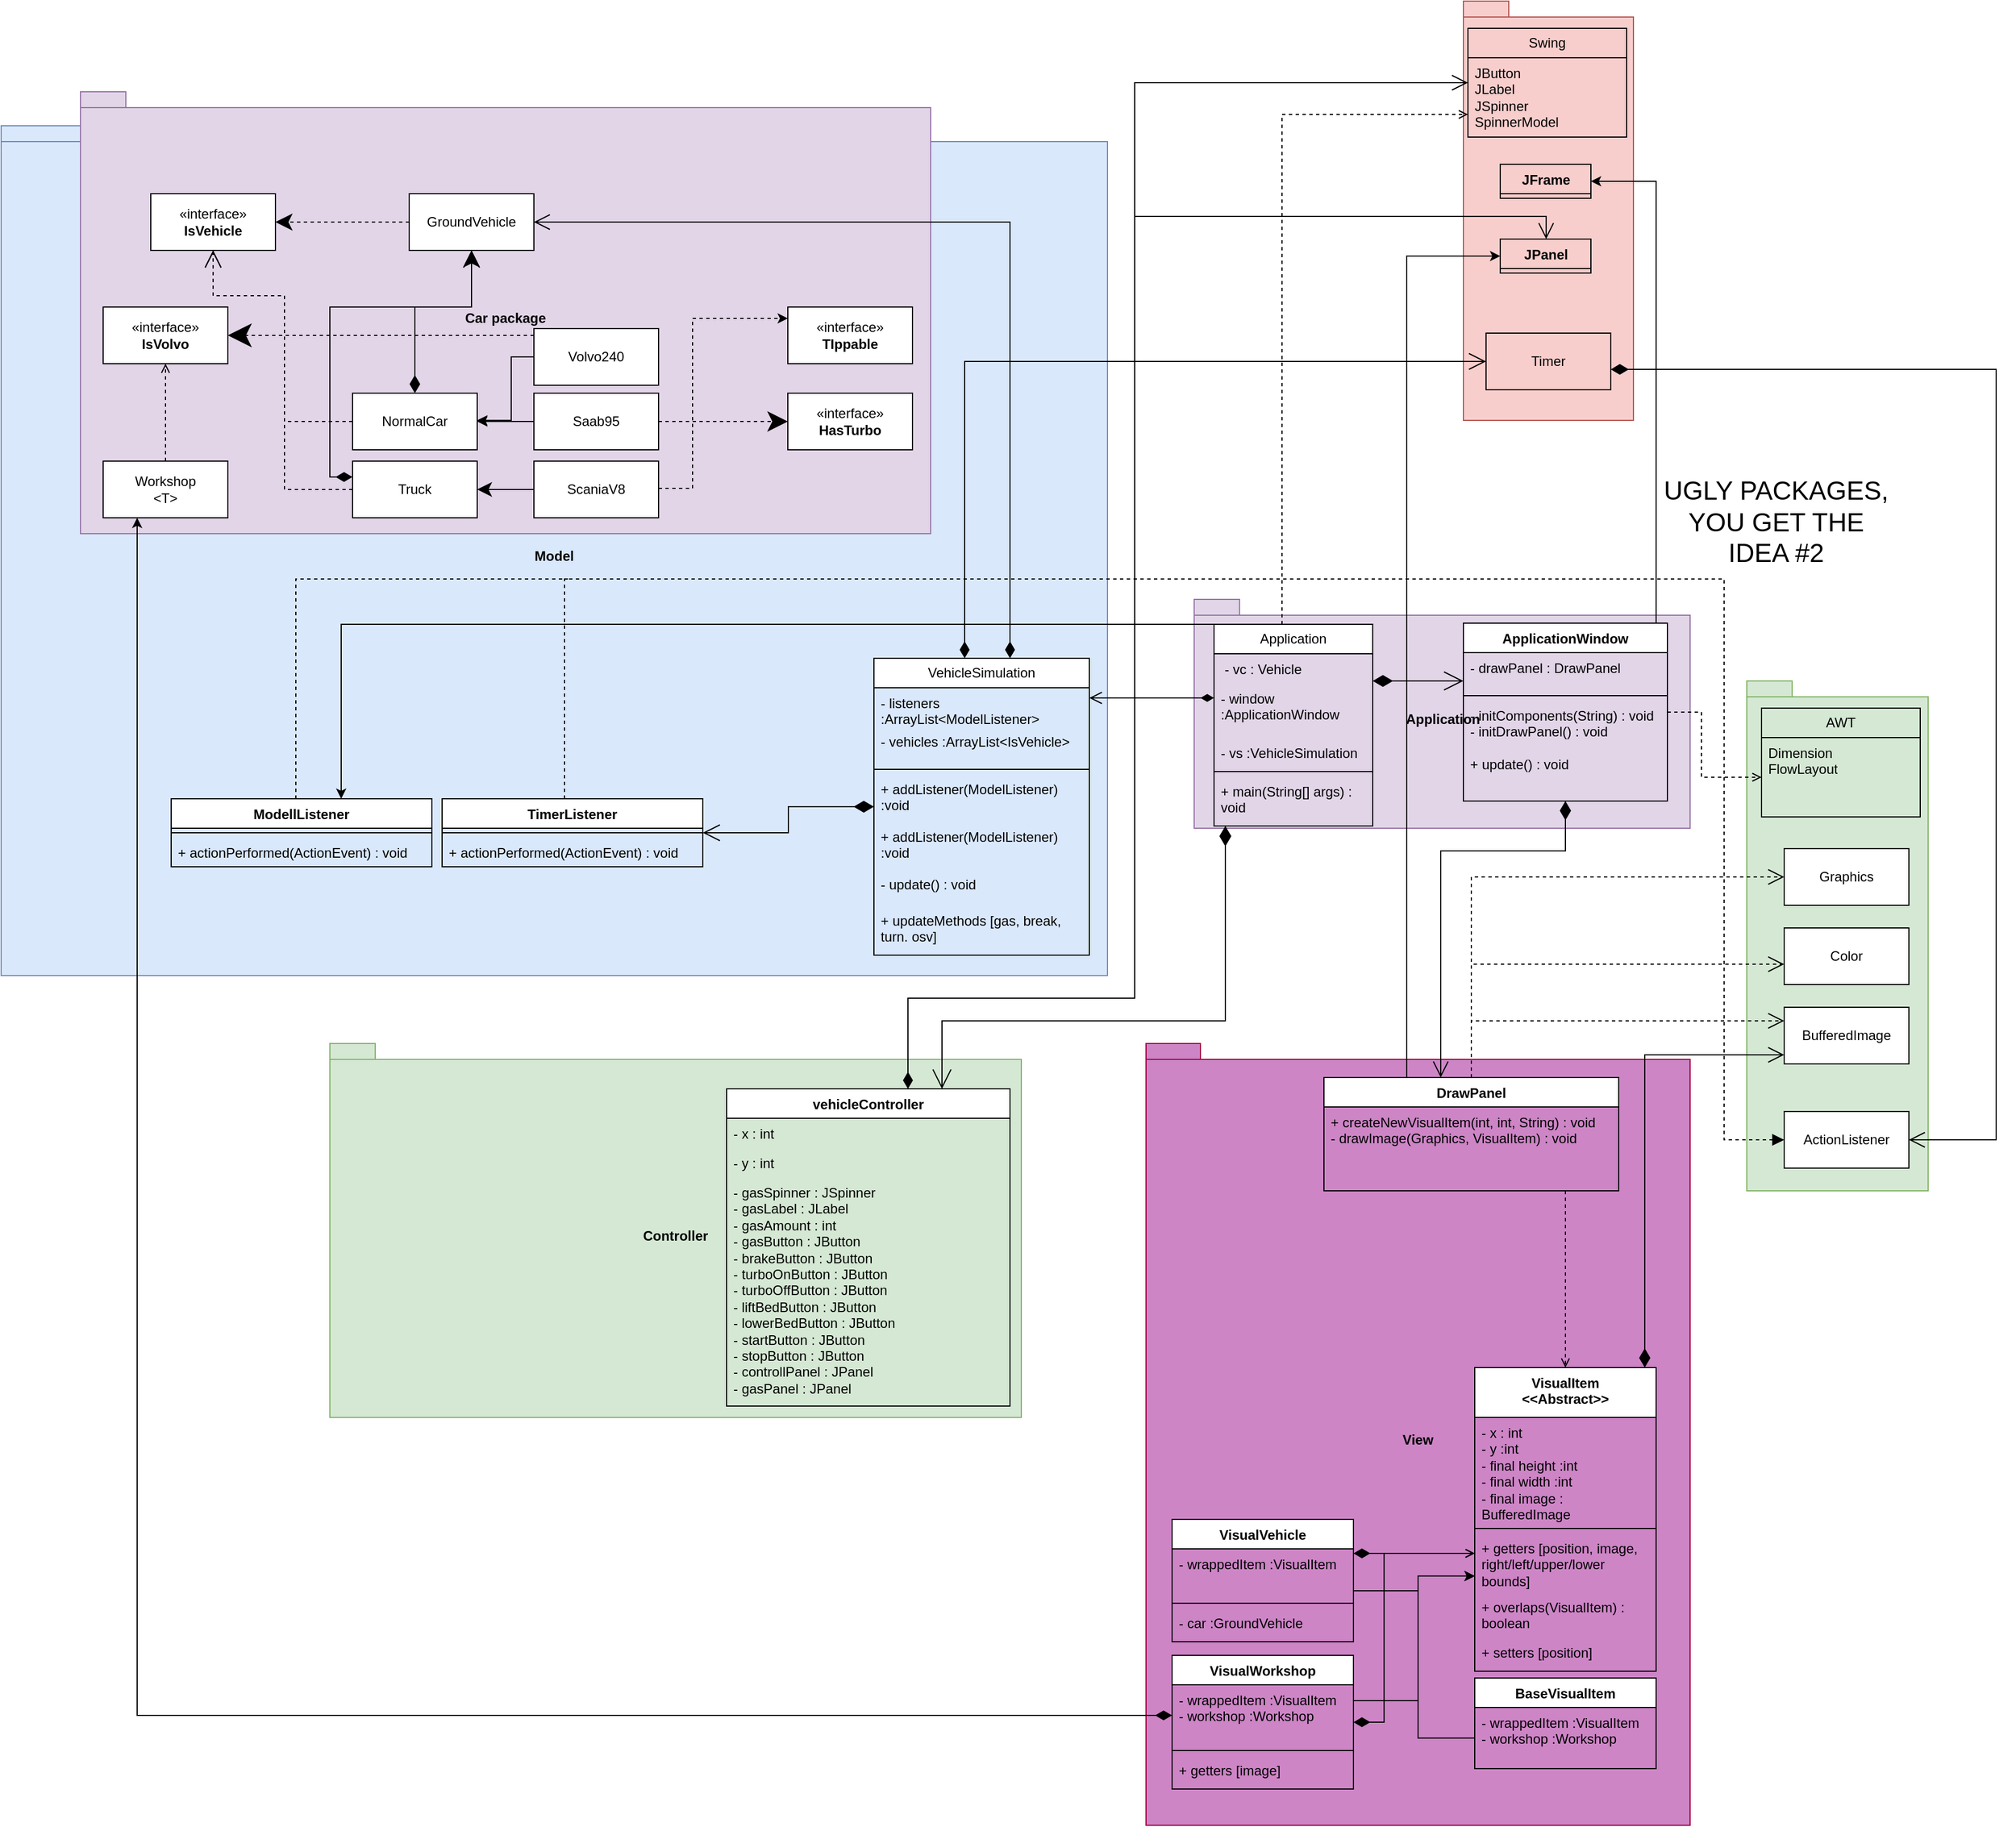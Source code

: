 <mxfile version="23.1.7" type="device" pages="2">
  <diagram id="C5RBs43oDa-KdzZeNtuy" name="Page-1">
    <mxGraphModel dx="2089" dy="1973" grid="1" gridSize="10" guides="1" tooltips="1" connect="1" arrows="1" fold="1" page="1" pageScale="1" pageWidth="827" pageHeight="1169" math="0" shadow="0">
      <root>
        <mxCell id="WIyWlLk6GJQsqaUBKTNV-0" />
        <mxCell id="WIyWlLk6GJQsqaUBKTNV-1" parent="WIyWlLk6GJQsqaUBKTNV-0" />
        <mxCell id="63AlPuzgeHpce0QwhyMk-25" value="Model" style="shape=folder;fontStyle=1;spacingTop=10;tabWidth=40;tabHeight=14;tabPosition=left;html=1;whiteSpace=wrap;fillColor=#dae8fc;strokeColor=#6c8ebf;" parent="WIyWlLk6GJQsqaUBKTNV-1" vertex="1">
          <mxGeometry x="-600" y="-430" width="976" height="750" as="geometry" />
        </mxCell>
        <mxCell id="WaK3hL6tV99UnN04jT8w-2" value="Application" style="shape=folder;fontStyle=1;spacingTop=10;tabWidth=40;tabHeight=14;tabPosition=left;html=1;whiteSpace=wrap;fillColor=#e1d5e7;strokeColor=#9673a6;" vertex="1" parent="WIyWlLk6GJQsqaUBKTNV-1">
          <mxGeometry x="452.5" y="-12" width="437.5" height="202" as="geometry" />
        </mxCell>
        <mxCell id="WaK3hL6tV99UnN04jT8w-1" value="View" style="shape=folder;fontStyle=1;spacingTop=10;tabWidth=40;tabHeight=14;tabPosition=left;html=1;whiteSpace=wrap;fillColor=#CD85C6;strokeColor=#A50040;fontColor=#000000;" vertex="1" parent="WIyWlLk6GJQsqaUBKTNV-1">
          <mxGeometry x="410" y="380" width="480" height="690" as="geometry" />
        </mxCell>
        <mxCell id="WaK3hL6tV99UnN04jT8w-0" value="Controller" style="shape=folder;fontStyle=1;spacingTop=10;tabWidth=40;tabHeight=14;tabPosition=left;html=1;whiteSpace=wrap;fillColor=#d5e8d4;strokeColor=#82b366;" vertex="1" parent="WIyWlLk6GJQsqaUBKTNV-1">
          <mxGeometry x="-310" y="380" width="610" height="330" as="geometry" />
        </mxCell>
        <mxCell id="63AlPuzgeHpce0QwhyMk-49" value="" style="shape=folder;fontStyle=1;spacingTop=10;tabWidth=40;tabHeight=14;tabPosition=left;html=1;whiteSpace=wrap;fillColor=#d5e8d4;strokeColor=#82b366;" parent="WIyWlLk6GJQsqaUBKTNV-1" vertex="1">
          <mxGeometry x="940" y="60" width="160" height="450" as="geometry" />
        </mxCell>
        <mxCell id="63AlPuzgeHpce0QwhyMk-48" value="" style="shape=folder;fontStyle=1;spacingTop=10;tabWidth=40;tabHeight=14;tabPosition=left;html=1;whiteSpace=wrap;fillColor=#f8cecc;strokeColor=#b85450;" parent="WIyWlLk6GJQsqaUBKTNV-1" vertex="1">
          <mxGeometry x="690" y="-540" width="150" height="370" as="geometry" />
        </mxCell>
        <mxCell id="63AlPuzgeHpce0QwhyMk-26" value="Car package" style="shape=folder;fontStyle=1;spacingTop=10;tabWidth=40;tabHeight=14;tabPosition=left;html=1;whiteSpace=wrap;fillColor=#e1d5e7;strokeColor=#9673a6;" parent="WIyWlLk6GJQsqaUBKTNV-1" vertex="1">
          <mxGeometry x="-530" y="-460" width="750" height="390" as="geometry" />
        </mxCell>
        <mxCell id="3hMFE_3aVcJf9ZVtRdxG-9" value="&lt;div&gt;vehicleController&lt;/div&gt;" style="swimlane;fontStyle=1;align=center;verticalAlign=top;childLayout=stackLayout;horizontal=1;startSize=26;horizontalStack=0;resizeParent=1;resizeParentMax=0;resizeLast=0;collapsible=1;marginBottom=0;whiteSpace=wrap;html=1;" parent="WIyWlLk6GJQsqaUBKTNV-1" vertex="1">
          <mxGeometry x="40" y="420" width="250" height="280" as="geometry">
            <mxRectangle x="110" y="280" width="120" height="30" as="alternateBounds" />
          </mxGeometry>
        </mxCell>
        <mxCell id="63AlPuzgeHpce0QwhyMk-39" value="- x : int" style="text;strokeColor=none;fillColor=none;align=left;verticalAlign=top;spacingLeft=4;spacingRight=4;overflow=hidden;rotatable=0;points=[[0,0.5],[1,0.5]];portConstraint=eastwest;whiteSpace=wrap;html=1;" parent="3hMFE_3aVcJf9ZVtRdxG-9" vertex="1">
          <mxGeometry y="26" width="250" height="26" as="geometry" />
        </mxCell>
        <mxCell id="63AlPuzgeHpce0QwhyMk-44" value="- y : int" style="text;strokeColor=none;fillColor=none;align=left;verticalAlign=top;spacingLeft=4;spacingRight=4;overflow=hidden;rotatable=0;points=[[0,0.5],[1,0.5]];portConstraint=eastwest;whiteSpace=wrap;html=1;" parent="3hMFE_3aVcJf9ZVtRdxG-9" vertex="1">
          <mxGeometry y="52" width="250" height="26" as="geometry" />
        </mxCell>
        <mxCell id="WaK3hL6tV99UnN04jT8w-55" value="&lt;div&gt;- gasSpinner : JSpinner&lt;/div&gt;&lt;div&gt;- gasLabel : JLabel&lt;/div&gt;&lt;div&gt;- gasAmount : int&lt;/div&gt;&lt;div&gt;- gasButton : JButton&lt;/div&gt;&lt;div&gt;- brakeButton : JButton&lt;/div&gt;&lt;div&gt;- turboOnButton : JButton&lt;/div&gt;&lt;div&gt;- turboOffButton : JButton&lt;/div&gt;&lt;div&gt;- liftBedButton  : JButton&lt;/div&gt;&lt;div&gt;- lowerBedButton : JButton&lt;/div&gt;&lt;div&gt;- startButton : JButton&lt;/div&gt;&lt;div&gt;- stopButton  : JButton&lt;/div&gt;&lt;div&gt;&lt;div&gt;- controllPanel : JPanel&lt;br&gt;&lt;/div&gt;&lt;div&gt;- gasPanel : JPanel&lt;/div&gt;&lt;/div&gt;" style="text;strokeColor=none;fillColor=none;align=left;verticalAlign=top;spacingLeft=4;spacingRight=4;overflow=hidden;rotatable=0;points=[[0,0.5],[1,0.5]];portConstraint=eastwest;whiteSpace=wrap;html=1;" vertex="1" parent="3hMFE_3aVcJf9ZVtRdxG-9">
          <mxGeometry y="78" width="250" height="202" as="geometry" />
        </mxCell>
        <mxCell id="WaK3hL6tV99UnN04jT8w-34" style="edgeStyle=orthogonalEdgeStyle;rounded=0;orthogonalLoop=1;jettySize=auto;html=1;" edge="1" parent="WIyWlLk6GJQsqaUBKTNV-1" source="3hMFE_3aVcJf9ZVtRdxG-13" target="3hMFE_3aVcJf9ZVtRdxG-102">
          <mxGeometry relative="1" as="geometry">
            <mxPoint x="510" y="-150" as="targetPoint" />
            <Array as="points">
              <mxPoint x="860" y="-381" />
            </Array>
          </mxGeometry>
        </mxCell>
        <mxCell id="WaK3hL6tV99UnN04jT8w-35" style="edgeStyle=orthogonalEdgeStyle;rounded=0;orthogonalLoop=1;jettySize=auto;html=1;dashed=1;endArrow=open;endFill=0;" edge="1" parent="WIyWlLk6GJQsqaUBKTNV-1" source="3hMFE_3aVcJf9ZVtRdxG-13" target="3hMFE_3aVcJf9ZVtRdxG-50">
          <mxGeometry relative="1" as="geometry">
            <Array as="points">
              <mxPoint x="900" y="88" />
              <mxPoint x="900" y="145" />
            </Array>
          </mxGeometry>
        </mxCell>
        <mxCell id="3hMFE_3aVcJf9ZVtRdxG-13" value="ApplicationWindow" style="swimlane;fontStyle=1;align=center;verticalAlign=top;childLayout=stackLayout;horizontal=1;startSize=26;horizontalStack=0;resizeParent=1;resizeParentMax=0;resizeLast=0;collapsible=1;marginBottom=0;whiteSpace=wrap;html=1;" parent="WIyWlLk6GJQsqaUBKTNV-1" vertex="1">
          <mxGeometry x="690" y="9" width="180" height="157" as="geometry" />
        </mxCell>
        <mxCell id="3hMFE_3aVcJf9ZVtRdxG-14" value="&lt;div&gt;- drawPanel : DrawPanel&lt;/div&gt;" style="text;strokeColor=none;fillColor=none;align=left;verticalAlign=top;spacingLeft=4;spacingRight=4;overflow=hidden;rotatable=0;points=[[0,0.5],[1,0.5]];portConstraint=eastwest;whiteSpace=wrap;html=1;" parent="3hMFE_3aVcJf9ZVtRdxG-13" vertex="1">
          <mxGeometry y="26" width="180" height="34" as="geometry" />
        </mxCell>
        <mxCell id="3hMFE_3aVcJf9ZVtRdxG-15" value="" style="line;strokeWidth=1;fillColor=none;align=left;verticalAlign=middle;spacingTop=-1;spacingLeft=3;spacingRight=3;rotatable=0;labelPosition=right;points=[];portConstraint=eastwest;strokeColor=inherit;" parent="3hMFE_3aVcJf9ZVtRdxG-13" vertex="1">
          <mxGeometry y="60" width="180" height="8" as="geometry" />
        </mxCell>
        <mxCell id="3hMFE_3aVcJf9ZVtRdxG-16" value="&lt;div&gt;- initComponents(String) : void&lt;/div&gt;&lt;div&gt;- initDrawPanel() : void&lt;br&gt;&lt;/div&gt;&lt;div&gt;&lt;br&gt;&lt;/div&gt;&lt;div&gt;+ update() : void&lt;br&gt;&lt;/div&gt;" style="text;strokeColor=none;fillColor=none;align=left;verticalAlign=top;spacingLeft=4;spacingRight=4;overflow=hidden;rotatable=0;points=[[0,0.5],[1,0.5]];portConstraint=eastwest;whiteSpace=wrap;html=1;" parent="3hMFE_3aVcJf9ZVtRdxG-13" vertex="1">
          <mxGeometry y="68" width="180" height="89" as="geometry" />
        </mxCell>
        <mxCell id="WaK3hL6tV99UnN04jT8w-32" style="edgeStyle=orthogonalEdgeStyle;rounded=0;orthogonalLoop=1;jettySize=auto;html=1;startArrow=none;startFill=0;startSize=13;dashed=1;endArrow=open;endFill=0;" edge="1" parent="WIyWlLk6GJQsqaUBKTNV-1" source="3hMFE_3aVcJf9ZVtRdxG-17" target="WaK3hL6tV99UnN04jT8w-3">
          <mxGeometry relative="1" as="geometry">
            <Array as="points">
              <mxPoint x="780" y="560" />
              <mxPoint x="780" y="560" />
            </Array>
          </mxGeometry>
        </mxCell>
        <mxCell id="WaK3hL6tV99UnN04jT8w-36" style="edgeStyle=orthogonalEdgeStyle;rounded=0;orthogonalLoop=1;jettySize=auto;html=1;" edge="1" parent="WIyWlLk6GJQsqaUBKTNV-1" source="3hMFE_3aVcJf9ZVtRdxG-17" target="3hMFE_3aVcJf9ZVtRdxG-107">
          <mxGeometry relative="1" as="geometry">
            <Array as="points">
              <mxPoint x="640" y="-315" />
            </Array>
          </mxGeometry>
        </mxCell>
        <mxCell id="WaK3hL6tV99UnN04jT8w-57" style="edgeStyle=orthogonalEdgeStyle;rounded=0;orthogonalLoop=1;jettySize=auto;html=1;dashed=1;endArrow=open;endFill=0;endSize=12;" edge="1" parent="WIyWlLk6GJQsqaUBKTNV-1" source="3hMFE_3aVcJf9ZVtRdxG-17" target="3hMFE_3aVcJf9ZVtRdxG-72">
          <mxGeometry relative="1" as="geometry">
            <Array as="points">
              <mxPoint x="697" y="233" />
            </Array>
          </mxGeometry>
        </mxCell>
        <mxCell id="WaK3hL6tV99UnN04jT8w-58" style="edgeStyle=orthogonalEdgeStyle;rounded=0;orthogonalLoop=1;jettySize=auto;html=1;dashed=1;endArrow=open;endFill=0;endSize=12;" edge="1" parent="WIyWlLk6GJQsqaUBKTNV-1" source="3hMFE_3aVcJf9ZVtRdxG-17" target="3hMFE_3aVcJf9ZVtRdxG-74">
          <mxGeometry relative="1" as="geometry">
            <Array as="points">
              <mxPoint x="697" y="310" />
            </Array>
          </mxGeometry>
        </mxCell>
        <mxCell id="WaK3hL6tV99UnN04jT8w-59" style="edgeStyle=orthogonalEdgeStyle;rounded=0;orthogonalLoop=1;jettySize=auto;html=1;dashed=1;endArrow=open;endFill=0;endSize=12;" edge="1" parent="WIyWlLk6GJQsqaUBKTNV-1" source="3hMFE_3aVcJf9ZVtRdxG-17" target="3hMFE_3aVcJf9ZVtRdxG-76">
          <mxGeometry relative="1" as="geometry">
            <Array as="points">
              <mxPoint x="697" y="360" />
            </Array>
          </mxGeometry>
        </mxCell>
        <mxCell id="3hMFE_3aVcJf9ZVtRdxG-17" value="DrawPanel" style="swimlane;fontStyle=1;align=center;verticalAlign=top;childLayout=stackLayout;horizontal=1;startSize=26;horizontalStack=0;resizeParent=1;resizeParentMax=0;resizeLast=0;collapsible=1;marginBottom=0;whiteSpace=wrap;html=1;" parent="WIyWlLk6GJQsqaUBKTNV-1" vertex="1">
          <mxGeometry x="567" y="410" width="260" height="100" as="geometry" />
        </mxCell>
        <mxCell id="3hMFE_3aVcJf9ZVtRdxG-20" value="+ createNewVisualItem(int, int, String) : void&lt;br&gt;&lt;div&gt;- drawImage(Graphics, VisualItem) : void&lt;/div&gt;" style="text;strokeColor=none;fillColor=none;align=left;verticalAlign=top;spacingLeft=4;spacingRight=4;overflow=hidden;rotatable=0;points=[[0,0.5],[1,0.5]];portConstraint=eastwest;whiteSpace=wrap;html=1;" parent="3hMFE_3aVcJf9ZVtRdxG-17" vertex="1">
          <mxGeometry y="26" width="260" height="74" as="geometry" />
        </mxCell>
        <mxCell id="63AlPuzgeHpce0QwhyMk-60" style="edgeStyle=orthogonalEdgeStyle;rounded=0;orthogonalLoop=1;jettySize=auto;html=1;endArrow=block;endFill=1;dashed=1;endSize=8;" parent="WIyWlLk6GJQsqaUBKTNV-1" source="3hMFE_3aVcJf9ZVtRdxG-34" target="3hMFE_3aVcJf9ZVtRdxG-52" edge="1">
          <mxGeometry relative="1" as="geometry">
            <Array as="points">
              <mxPoint x="-103" y="-30" />
              <mxPoint x="920" y="-30" />
              <mxPoint x="920" y="465" />
            </Array>
          </mxGeometry>
        </mxCell>
        <mxCell id="3hMFE_3aVcJf9ZVtRdxG-34" value="TimerListener" style="swimlane;fontStyle=1;align=center;verticalAlign=top;childLayout=stackLayout;horizontal=1;startSize=26;horizontalStack=0;resizeParent=1;resizeParentMax=0;resizeLast=0;collapsible=1;marginBottom=0;whiteSpace=wrap;html=1;" parent="WIyWlLk6GJQsqaUBKTNV-1" vertex="1">
          <mxGeometry x="-211" y="164" width="230" height="60" as="geometry" />
        </mxCell>
        <mxCell id="3hMFE_3aVcJf9ZVtRdxG-36" value="" style="line;strokeWidth=1;fillColor=none;align=left;verticalAlign=middle;spacingTop=-1;spacingLeft=3;spacingRight=3;rotatable=0;labelPosition=right;points=[];portConstraint=eastwest;strokeColor=inherit;" parent="3hMFE_3aVcJf9ZVtRdxG-34" vertex="1">
          <mxGeometry y="26" width="230" height="8" as="geometry" />
        </mxCell>
        <mxCell id="3hMFE_3aVcJf9ZVtRdxG-37" value="+ actionPerformed(ActionEvent) : void" style="text;strokeColor=none;fillColor=none;align=left;verticalAlign=top;spacingLeft=4;spacingRight=4;overflow=hidden;rotatable=0;points=[[0,0.5],[1,0.5]];portConstraint=eastwest;whiteSpace=wrap;html=1;fontSize=12;" parent="3hMFE_3aVcJf9ZVtRdxG-34" vertex="1">
          <mxGeometry y="34" width="230" height="26" as="geometry" />
        </mxCell>
        <mxCell id="63AlPuzgeHpce0QwhyMk-30" style="edgeStyle=orthogonalEdgeStyle;rounded=0;orthogonalLoop=1;jettySize=auto;html=1;endArrow=open;endFill=0;dashed=1;" parent="WIyWlLk6GJQsqaUBKTNV-1" source="3hMFE_3aVcJf9ZVtRdxG-39" target="63AlPuzgeHpce0QwhyMk-29" edge="1">
          <mxGeometry relative="1" as="geometry" />
        </mxCell>
        <mxCell id="3hMFE_3aVcJf9ZVtRdxG-39" value="&lt;div&gt;Workshop&lt;/div&gt;&lt;div&gt;&amp;lt;T&amp;gt;&lt;/div&gt;" style="html=1;whiteSpace=wrap;" parent="WIyWlLk6GJQsqaUBKTNV-1" vertex="1">
          <mxGeometry x="-510" y="-134" width="110" height="50" as="geometry" />
        </mxCell>
        <mxCell id="3hMFE_3aVcJf9ZVtRdxG-45" value="1" style="endArrow=open;html=1;endSize=12;startArrow=diamondThin;startSize=12;startFill=1;edgeStyle=orthogonalEdgeStyle;align=left;verticalAlign=bottom;rounded=0;fontColor=none;noLabel=1;" parent="WIyWlLk6GJQsqaUBKTNV-1" source="3hMFE_3aVcJf9ZVtRdxG-9" target="63AlPuzgeHpce0QwhyMk-54" edge="1">
          <mxGeometry x="-1" y="3" relative="1" as="geometry">
            <mxPoint x="390" y="220" as="sourcePoint" />
            <mxPoint x="550" y="220" as="targetPoint" />
            <Array as="points">
              <mxPoint x="200" y="340" />
              <mxPoint x="400" y="340" />
              <mxPoint x="400" y="-468" />
            </Array>
          </mxGeometry>
        </mxCell>
        <mxCell id="3hMFE_3aVcJf9ZVtRdxG-52" value="ActionListener" style="html=1;whiteSpace=wrap;" parent="WIyWlLk6GJQsqaUBKTNV-1" vertex="1">
          <mxGeometry x="973" y="440" width="110" height="50" as="geometry" />
        </mxCell>
        <mxCell id="63AlPuzgeHpce0QwhyMk-69" style="edgeStyle=orthogonalEdgeStyle;rounded=0;orthogonalLoop=1;jettySize=auto;html=1;endSize=12;dashed=1;" parent="WIyWlLk6GJQsqaUBKTNV-1" source="3hMFE_3aVcJf9ZVtRdxG-54" target="63AlPuzgeHpce0QwhyMk-63" edge="1">
          <mxGeometry relative="1" as="geometry" />
        </mxCell>
        <mxCell id="3hMFE_3aVcJf9ZVtRdxG-54" value="&lt;div&gt;GroundVehicle&lt;/div&gt;" style="html=1;whiteSpace=wrap;" parent="WIyWlLk6GJQsqaUBKTNV-1" vertex="1">
          <mxGeometry x="-240" y="-370" width="110" height="50" as="geometry" />
        </mxCell>
        <mxCell id="3hMFE_3aVcJf9ZVtRdxG-55" value="___" style="endArrow=open;html=1;endSize=12;startArrow=diamondThin;startSize=12;startFill=1;edgeStyle=orthogonalEdgeStyle;align=left;verticalAlign=bottom;rounded=0;fontColor=none;noLabel=1;" parent="WIyWlLk6GJQsqaUBKTNV-1" source="63AlPuzgeHpce0QwhyMk-5" target="3hMFE_3aVcJf9ZVtRdxG-54" edge="1">
          <mxGeometry x="-1" y="3" relative="1" as="geometry">
            <mxPoint x="110" y="382" as="sourcePoint" />
            <mxPoint x="-160" y="-245" as="targetPoint" />
            <Array as="points">
              <mxPoint x="290" y="-345" />
            </Array>
          </mxGeometry>
        </mxCell>
        <mxCell id="3hMFE_3aVcJf9ZVtRdxG-59" value="1" style="endArrow=open;html=1;endSize=12;startArrow=diamondThin;startSize=14;startFill=1;edgeStyle=orthogonalEdgeStyle;align=left;verticalAlign=bottom;rounded=0;fontColor=none;noLabel=1;" parent="WIyWlLk6GJQsqaUBKTNV-1" source="3hMFE_3aVcJf9ZVtRdxG-13" target="3hMFE_3aVcJf9ZVtRdxG-17" edge="1">
          <mxGeometry x="-1" y="3" relative="1" as="geometry">
            <mxPoint x="564" y="260" as="sourcePoint" />
            <mxPoint x="500" y="260" as="targetPoint" />
            <Array as="points">
              <mxPoint x="780" y="210" />
              <mxPoint x="670" y="210" />
            </Array>
          </mxGeometry>
        </mxCell>
        <mxCell id="3hMFE_3aVcJf9ZVtRdxG-72" value="&lt;div&gt;Graphics&lt;/div&gt;" style="html=1;whiteSpace=wrap;" parent="WIyWlLk6GJQsqaUBKTNV-1" vertex="1">
          <mxGeometry x="973" y="208" width="110" height="50" as="geometry" />
        </mxCell>
        <mxCell id="3hMFE_3aVcJf9ZVtRdxG-74" value="Color" style="html=1;whiteSpace=wrap;" parent="WIyWlLk6GJQsqaUBKTNV-1" vertex="1">
          <mxGeometry x="973" y="278" width="110" height="50" as="geometry" />
        </mxCell>
        <mxCell id="3hMFE_3aVcJf9ZVtRdxG-76" value="BufferedImage" style="html=1;whiteSpace=wrap;" parent="WIyWlLk6GJQsqaUBKTNV-1" vertex="1">
          <mxGeometry x="973" y="348" width="110" height="50" as="geometry" />
        </mxCell>
        <mxCell id="3hMFE_3aVcJf9ZVtRdxG-82" value="1" style="endArrow=open;html=1;endSize=12;startArrow=diamondThin;startSize=14;startFill=1;edgeStyle=orthogonalEdgeStyle;align=left;verticalAlign=bottom;rounded=0;fontColor=none;noLabel=1;" parent="WIyWlLk6GJQsqaUBKTNV-1" source="WaK3hL6tV99UnN04jT8w-3" target="3hMFE_3aVcJf9ZVtRdxG-76" edge="1">
          <mxGeometry x="-1" y="3" relative="1" as="geometry">
            <mxPoint x="777" y="490" as="sourcePoint" />
            <mxPoint x="1020" y="540" as="targetPoint" />
            <Array as="points">
              <mxPoint x="850" y="390" />
            </Array>
          </mxGeometry>
        </mxCell>
        <mxCell id="63AlPuzgeHpce0QwhyMk-62" style="edgeStyle=orthogonalEdgeStyle;rounded=0;orthogonalLoop=1;jettySize=auto;html=1;startArrow=diamondThin;startFill=1;startSize=13;endSize=12;endArrow=open;endFill=0;" parent="WIyWlLk6GJQsqaUBKTNV-1" source="3hMFE_3aVcJf9ZVtRdxG-83" target="3hMFE_3aVcJf9ZVtRdxG-52" edge="1">
          <mxGeometry relative="1" as="geometry">
            <Array as="points">
              <mxPoint x="1160" y="-215" />
              <mxPoint x="1160" y="465" />
            </Array>
          </mxGeometry>
        </mxCell>
        <mxCell id="3hMFE_3aVcJf9ZVtRdxG-83" value="Timer" style="html=1;whiteSpace=wrap;fillColor=none;" parent="WIyWlLk6GJQsqaUBKTNV-1" vertex="1">
          <mxGeometry x="710" y="-247" width="110" height="50" as="geometry" />
        </mxCell>
        <mxCell id="3hMFE_3aVcJf9ZVtRdxG-102" value="JFrame" style="swimlane;fontStyle=1;align=center;verticalAlign=top;childLayout=stackLayout;horizontal=1;startSize=26;horizontalStack=0;resizeParent=1;resizeParentMax=0;resizeLast=0;collapsible=1;marginBottom=0;whiteSpace=wrap;html=1;fillColor=none;" parent="WIyWlLk6GJQsqaUBKTNV-1" vertex="1" collapsed="1">
          <mxGeometry x="722.5" y="-396" width="80" height="30" as="geometry">
            <mxRectangle x="685" y="-410" width="160" height="34" as="alternateBounds" />
          </mxGeometry>
        </mxCell>
        <mxCell id="3hMFE_3aVcJf9ZVtRdxG-107" value="JPanel" style="swimlane;fontStyle=1;align=center;verticalAlign=top;childLayout=stackLayout;horizontal=1;startSize=26;horizontalStack=0;resizeParent=1;resizeParentMax=0;resizeLast=0;collapsible=1;marginBottom=0;whiteSpace=wrap;html=1;fillColor=none;" parent="WIyWlLk6GJQsqaUBKTNV-1" vertex="1" collapsed="1">
          <mxGeometry x="722.5" y="-330" width="80" height="30" as="geometry">
            <mxRectangle x="722.5" y="-330" width="85" height="34" as="alternateBounds" />
          </mxGeometry>
        </mxCell>
        <mxCell id="63AlPuzgeHpce0QwhyMk-31" style="edgeStyle=orthogonalEdgeStyle;rounded=0;orthogonalLoop=1;jettySize=auto;html=1;endArrow=classic;endFill=1;dashed=1;startSize=8;endSize=18;" parent="WIyWlLk6GJQsqaUBKTNV-1" source="IoitVJ2rYo7RlzGKTVQP-5" target="63AlPuzgeHpce0QwhyMk-29" edge="1">
          <mxGeometry relative="1" as="geometry">
            <Array as="points">
              <mxPoint x="-210" y="-245" />
              <mxPoint x="-210" y="-245" />
            </Array>
          </mxGeometry>
        </mxCell>
        <mxCell id="63AlPuzgeHpce0QwhyMk-73" style="edgeStyle=orthogonalEdgeStyle;rounded=0;orthogonalLoop=1;jettySize=auto;html=1;" parent="WIyWlLk6GJQsqaUBKTNV-1" source="IoitVJ2rYo7RlzGKTVQP-5" target="63AlPuzgeHpce0QwhyMk-72" edge="1">
          <mxGeometry relative="1" as="geometry">
            <Array as="points">
              <mxPoint x="-150" y="-226" />
              <mxPoint x="-150" y="-170" />
            </Array>
          </mxGeometry>
        </mxCell>
        <mxCell id="IoitVJ2rYo7RlzGKTVQP-5" value="&lt;div&gt;Volvo240&lt;/div&gt;" style="html=1;whiteSpace=wrap;" parent="WIyWlLk6GJQsqaUBKTNV-1" vertex="1">
          <mxGeometry x="-130" y="-251" width="110" height="50" as="geometry" />
        </mxCell>
        <mxCell id="63AlPuzgeHpce0QwhyMk-23" style="edgeStyle=orthogonalEdgeStyle;rounded=0;orthogonalLoop=1;jettySize=auto;html=1;dashed=1;endSize=15;" parent="WIyWlLk6GJQsqaUBKTNV-1" source="IoitVJ2rYo7RlzGKTVQP-6" target="63AlPuzgeHpce0QwhyMk-1" edge="1">
          <mxGeometry relative="1" as="geometry" />
        </mxCell>
        <mxCell id="63AlPuzgeHpce0QwhyMk-74" style="edgeStyle=orthogonalEdgeStyle;rounded=0;orthogonalLoop=1;jettySize=auto;html=1;" parent="WIyWlLk6GJQsqaUBKTNV-1" source="IoitVJ2rYo7RlzGKTVQP-6" target="63AlPuzgeHpce0QwhyMk-72" edge="1">
          <mxGeometry relative="1" as="geometry" />
        </mxCell>
        <mxCell id="IoitVJ2rYo7RlzGKTVQP-6" value="Saab95" style="html=1;whiteSpace=wrap;" parent="WIyWlLk6GJQsqaUBKTNV-1" vertex="1">
          <mxGeometry x="-130" y="-194" width="110" height="50" as="geometry" />
        </mxCell>
        <mxCell id="63AlPuzgeHpce0QwhyMk-32" style="edgeStyle=orthogonalEdgeStyle;rounded=0;orthogonalLoop=1;jettySize=auto;html=1;dashed=1;" parent="WIyWlLk6GJQsqaUBKTNV-1" source="IoitVJ2rYo7RlzGKTVQP-7" target="63AlPuzgeHpce0QwhyMk-27" edge="1">
          <mxGeometry relative="1" as="geometry">
            <Array as="points">
              <mxPoint x="10" y="-110" />
              <mxPoint x="10" y="-260" />
            </Array>
          </mxGeometry>
        </mxCell>
        <mxCell id="63AlPuzgeHpce0QwhyMk-78" style="edgeStyle=orthogonalEdgeStyle;rounded=0;orthogonalLoop=1;jettySize=auto;html=1;endSize=10;" parent="WIyWlLk6GJQsqaUBKTNV-1" source="IoitVJ2rYo7RlzGKTVQP-7" target="63AlPuzgeHpce0QwhyMk-77" edge="1">
          <mxGeometry relative="1" as="geometry" />
        </mxCell>
        <mxCell id="IoitVJ2rYo7RlzGKTVQP-7" value="&lt;div&gt;ScaniaV8&lt;/div&gt;" style="html=1;whiteSpace=wrap;" parent="WIyWlLk6GJQsqaUBKTNV-1" vertex="1">
          <mxGeometry x="-130" y="-134" width="110" height="50" as="geometry" />
        </mxCell>
        <mxCell id="63AlPuzgeHpce0QwhyMk-1" value="&lt;div&gt;«interface»&lt;b&gt;&lt;br&gt;&lt;/b&gt;&lt;/div&gt;&lt;div&gt;&lt;b&gt;HasTurbo&lt;/b&gt;&lt;/div&gt;" style="html=1;whiteSpace=wrap;" parent="WIyWlLk6GJQsqaUBKTNV-1" vertex="1">
          <mxGeometry x="94" y="-194" width="110" height="50" as="geometry" />
        </mxCell>
        <mxCell id="63AlPuzgeHpce0QwhyMk-15" style="edgeStyle=orthogonalEdgeStyle;rounded=0;orthogonalLoop=1;jettySize=auto;html=1;endArrow=open;endFill=0;startArrow=diamondThin;startFill=1;targetPerimeterSpacing=0;endSize=13;startSize=12;" parent="WIyWlLk6GJQsqaUBKTNV-1" source="63AlPuzgeHpce0QwhyMk-5" target="3hMFE_3aVcJf9ZVtRdxG-83" edge="1">
          <mxGeometry relative="1" as="geometry">
            <Array as="points">
              <mxPoint x="250" y="-222" />
            </Array>
          </mxGeometry>
        </mxCell>
        <mxCell id="63AlPuzgeHpce0QwhyMk-5" value="VehicleSimulation" style="swimlane;fontStyle=0;childLayout=stackLayout;horizontal=1;startSize=26;fillColor=default;horizontalStack=0;resizeParent=1;resizeParentMax=0;resizeLast=0;collapsible=1;marginBottom=0;whiteSpace=wrap;html=1;" parent="WIyWlLk6GJQsqaUBKTNV-1" vertex="1">
          <mxGeometry x="170" y="40" width="190" height="262" as="geometry" />
        </mxCell>
        <mxCell id="WaK3hL6tV99UnN04jT8w-46" value="- listeners :ArrayList&amp;lt;ModelListener&amp;gt;" style="text;strokeColor=none;fillColor=none;align=left;verticalAlign=top;spacingLeft=4;spacingRight=4;overflow=hidden;rotatable=0;points=[[0,0.5],[1,0.5]];portConstraint=eastwest;whiteSpace=wrap;html=1;" vertex="1" parent="63AlPuzgeHpce0QwhyMk-5">
          <mxGeometry y="26" width="190" height="34" as="geometry" />
        </mxCell>
        <mxCell id="WaK3hL6tV99UnN04jT8w-61" value="- vehicles :ArrayList&amp;lt;IsVehicle&amp;gt;" style="text;strokeColor=none;fillColor=none;align=left;verticalAlign=top;spacingLeft=4;spacingRight=4;overflow=hidden;rotatable=0;points=[[0,0.5],[1,0.5]];portConstraint=eastwest;whiteSpace=wrap;html=1;" vertex="1" parent="63AlPuzgeHpce0QwhyMk-5">
          <mxGeometry y="60" width="190" height="34" as="geometry" />
        </mxCell>
        <mxCell id="WaK3hL6tV99UnN04jT8w-43" value="" style="line;strokeWidth=1;fillColor=none;align=left;verticalAlign=middle;spacingTop=-1;spacingLeft=3;spacingRight=3;rotatable=0;labelPosition=right;points=[];portConstraint=eastwest;strokeColor=inherit;" vertex="1" parent="63AlPuzgeHpce0QwhyMk-5">
          <mxGeometry y="94" width="190" height="8" as="geometry" />
        </mxCell>
        <mxCell id="WaK3hL6tV99UnN04jT8w-44" value="+ addListener(ModelListener) :void" style="text;strokeColor=none;fillColor=none;align=left;verticalAlign=top;spacingLeft=4;spacingRight=4;overflow=hidden;rotatable=0;points=[[0,0.5],[1,0.5]];portConstraint=eastwest;whiteSpace=wrap;html=1;" vertex="1" parent="63AlPuzgeHpce0QwhyMk-5">
          <mxGeometry y="102" width="190" height="42" as="geometry" />
        </mxCell>
        <mxCell id="WaK3hL6tV99UnN04jT8w-63" value="+ addListener(ModelListener) :void" style="text;strokeColor=none;fillColor=none;align=left;verticalAlign=top;spacingLeft=4;spacingRight=4;overflow=hidden;rotatable=0;points=[[0,0.5],[1,0.5]];portConstraint=eastwest;whiteSpace=wrap;html=1;" vertex="1" parent="63AlPuzgeHpce0QwhyMk-5">
          <mxGeometry y="144" width="190" height="42" as="geometry" />
        </mxCell>
        <mxCell id="WaK3hL6tV99UnN04jT8w-45" value="- update() : void" style="text;strokeColor=none;fillColor=none;align=left;verticalAlign=top;spacingLeft=4;spacingRight=4;overflow=hidden;rotatable=0;points=[[0,0.5],[1,0.5]];portConstraint=eastwest;whiteSpace=wrap;html=1;" vertex="1" parent="63AlPuzgeHpce0QwhyMk-5">
          <mxGeometry y="186" width="190" height="32" as="geometry" />
        </mxCell>
        <mxCell id="WaK3hL6tV99UnN04jT8w-62" value="+ updateMethods [gas, break, turn. osv]" style="text;strokeColor=none;fillColor=none;align=left;verticalAlign=top;spacingLeft=4;spacingRight=4;overflow=hidden;rotatable=0;points=[[0,0.5],[1,0.5]];portConstraint=eastwest;whiteSpace=wrap;html=1;" vertex="1" parent="63AlPuzgeHpce0QwhyMk-5">
          <mxGeometry y="218" width="190" height="44" as="geometry" />
        </mxCell>
        <mxCell id="63AlPuzgeHpce0QwhyMk-13" style="edgeStyle=orthogonalEdgeStyle;rounded=0;orthogonalLoop=1;jettySize=auto;html=1;endSize=13;startArrow=diamondThin;startFill=1;endArrow=open;endFill=0;startSize=15;" parent="WIyWlLk6GJQsqaUBKTNV-1" source="63AlPuzgeHpce0QwhyMk-5" target="3hMFE_3aVcJf9ZVtRdxG-34" edge="1">
          <mxGeometry relative="1" as="geometry">
            <mxPoint x="220" y="179" as="sourcePoint" />
          </mxGeometry>
        </mxCell>
        <mxCell id="63AlPuzgeHpce0QwhyMk-27" value="&lt;div&gt;«interface»&lt;/div&gt;&lt;div&gt;&lt;b&gt;TIppable&lt;/b&gt;&lt;/div&gt;" style="html=1;whiteSpace=wrap;" parent="WIyWlLk6GJQsqaUBKTNV-1" vertex="1">
          <mxGeometry x="94" y="-270" width="110" height="50" as="geometry" />
        </mxCell>
        <mxCell id="63AlPuzgeHpce0QwhyMk-29" value="&lt;div&gt;«interface»&lt;/div&gt;&lt;div&gt;&lt;b&gt;IsVolvo&lt;/b&gt;&lt;/div&gt;" style="html=1;whiteSpace=wrap;" parent="WIyWlLk6GJQsqaUBKTNV-1" vertex="1">
          <mxGeometry x="-510" y="-270" width="110" height="50" as="geometry" />
        </mxCell>
        <mxCell id="63AlPuzgeHpce0QwhyMk-46" style="edgeStyle=orthogonalEdgeStyle;rounded=0;orthogonalLoop=1;jettySize=auto;html=1;startArrow=diamondThin;startFill=1;endSize=15;startSize=15;endArrow=open;endFill=0;" parent="WIyWlLk6GJQsqaUBKTNV-1" source="WaK3hL6tV99UnN04jT8w-37" target="3hMFE_3aVcJf9ZVtRdxG-9" edge="1">
          <mxGeometry relative="1" as="geometry">
            <mxPoint x="165" y="420" as="sourcePoint" />
            <mxPoint x="290" y="296" as="targetPoint" />
            <Array as="points">
              <mxPoint x="480" y="360" />
              <mxPoint x="230" y="360" />
            </Array>
          </mxGeometry>
        </mxCell>
        <mxCell id="63AlPuzgeHpce0QwhyMk-47" style="edgeStyle=orthogonalEdgeStyle;rounded=0;orthogonalLoop=1;jettySize=auto;html=1;startArrow=diamondThin;startFill=1;endSize=15;startSize=15;endArrow=open;endFill=0;" parent="WIyWlLk6GJQsqaUBKTNV-1" source="WaK3hL6tV99UnN04jT8w-37" target="3hMFE_3aVcJf9ZVtRdxG-13" edge="1">
          <mxGeometry relative="1" as="geometry">
            <mxPoint x="600" y="360" as="sourcePoint" />
            <mxPoint x="290" y="296" as="targetPoint" />
            <Array as="points">
              <mxPoint x="630" y="60" />
              <mxPoint x="630" y="60" />
            </Array>
          </mxGeometry>
        </mxCell>
        <mxCell id="63AlPuzgeHpce0QwhyMk-50" value="AWT" style="swimlane;fontStyle=0;childLayout=stackLayout;horizontal=1;startSize=26;fillColor=none;horizontalStack=0;resizeParent=1;resizeParentMax=0;resizeLast=0;collapsible=1;marginBottom=0;whiteSpace=wrap;html=1;" parent="WIyWlLk6GJQsqaUBKTNV-1" vertex="1">
          <mxGeometry x="953" y="84" width="140" height="96" as="geometry" />
        </mxCell>
        <mxCell id="3hMFE_3aVcJf9ZVtRdxG-50" value="&lt;div&gt;Dimension&lt;/div&gt;&lt;div&gt;FlowLayout&lt;br&gt;&lt;/div&gt;" style="text;strokeColor=none;fillColor=none;align=left;verticalAlign=top;spacingLeft=4;spacingRight=4;overflow=hidden;rotatable=0;points=[[0,0.5],[1,0.5]];portConstraint=eastwest;whiteSpace=wrap;html=1;" parent="63AlPuzgeHpce0QwhyMk-50" vertex="1">
          <mxGeometry y="26" width="140" height="70" as="geometry" />
        </mxCell>
        <mxCell id="63AlPuzgeHpce0QwhyMk-54" value="Swing" style="swimlane;fontStyle=0;childLayout=stackLayout;horizontal=1;startSize=26;fillColor=none;horizontalStack=0;resizeParent=1;resizeParentMax=0;resizeLast=0;collapsible=1;marginBottom=0;whiteSpace=wrap;html=1;" parent="WIyWlLk6GJQsqaUBKTNV-1" vertex="1">
          <mxGeometry x="694" y="-516" width="140" height="96" as="geometry" />
        </mxCell>
        <mxCell id="3hMFE_3aVcJf9ZVtRdxG-44" value="&lt;div&gt;JButton&lt;/div&gt;&lt;div&gt;JLabel&lt;/div&gt;&lt;div&gt;JSpinner&lt;br&gt;&lt;/div&gt;&lt;div&gt;SpinnerModel&lt;/div&gt;&lt;div&gt;&lt;br&gt;&lt;/div&gt;" style="text;strokeColor=none;fillColor=none;align=left;verticalAlign=top;spacingLeft=4;spacingRight=4;overflow=hidden;rotatable=0;points=[[0,0.5],[1,0.5]];portConstraint=eastwest;whiteSpace=wrap;html=1;" parent="63AlPuzgeHpce0QwhyMk-54" vertex="1">
          <mxGeometry y="26" width="140" height="70" as="geometry" />
        </mxCell>
        <mxCell id="63AlPuzgeHpce0QwhyMk-59" value="&lt;font style=&quot;font-size: 23px;&quot;&gt;UGLY PACKAGES, YOU GET THE IDEA #2&lt;br&gt;&lt;/font&gt;" style="text;html=1;align=center;verticalAlign=middle;whiteSpace=wrap;rounded=0;" parent="WIyWlLk6GJQsqaUBKTNV-1" vertex="1">
          <mxGeometry x="860" y="-161" width="212" height="161" as="geometry" />
        </mxCell>
        <mxCell id="63AlPuzgeHpce0QwhyMk-63" value="&lt;div&gt;«interface»&lt;/div&gt;&lt;div&gt;&lt;b&gt;IsVehicle&lt;/b&gt;&lt;/div&gt;" style="html=1;whiteSpace=wrap;" parent="WIyWlLk6GJQsqaUBKTNV-1" vertex="1">
          <mxGeometry x="-468" y="-370" width="110" height="50" as="geometry" />
        </mxCell>
        <mxCell id="63AlPuzgeHpce0QwhyMk-76" style="edgeStyle=orthogonalEdgeStyle;rounded=0;orthogonalLoop=1;jettySize=auto;html=1;endArrow=open;endFill=0;startArrow=diamondThin;startFill=1;endSize=13;startSize=13;" parent="WIyWlLk6GJQsqaUBKTNV-1" source="63AlPuzgeHpce0QwhyMk-72" target="3hMFE_3aVcJf9ZVtRdxG-54" edge="1">
          <mxGeometry relative="1" as="geometry">
            <Array as="points">
              <mxPoint x="-235" y="-270" />
              <mxPoint x="-185" y="-270" />
            </Array>
          </mxGeometry>
        </mxCell>
        <mxCell id="63AlPuzgeHpce0QwhyMk-81" style="edgeStyle=orthogonalEdgeStyle;rounded=0;orthogonalLoop=1;jettySize=auto;html=1;dashed=1;endArrow=open;endFill=0;endSize=13;" parent="WIyWlLk6GJQsqaUBKTNV-1" source="63AlPuzgeHpce0QwhyMk-72" target="63AlPuzgeHpce0QwhyMk-63" edge="1">
          <mxGeometry relative="1" as="geometry">
            <Array as="points">
              <mxPoint x="-350" y="-169" />
              <mxPoint x="-350" y="-280" />
              <mxPoint x="-413" y="-280" />
            </Array>
          </mxGeometry>
        </mxCell>
        <mxCell id="63AlPuzgeHpce0QwhyMk-72" value="NormalCar" style="html=1;whiteSpace=wrap;" parent="WIyWlLk6GJQsqaUBKTNV-1" vertex="1">
          <mxGeometry x="-290" y="-194" width="110" height="50" as="geometry" />
        </mxCell>
        <mxCell id="63AlPuzgeHpce0QwhyMk-79" style="edgeStyle=orthogonalEdgeStyle;rounded=0;orthogonalLoop=1;jettySize=auto;html=1;startArrow=diamondThin;startFill=1;startSize=12;endSize=12;" parent="WIyWlLk6GJQsqaUBKTNV-1" source="63AlPuzgeHpce0QwhyMk-77" target="3hMFE_3aVcJf9ZVtRdxG-54" edge="1">
          <mxGeometry relative="1" as="geometry">
            <Array as="points">
              <mxPoint x="-310" y="-120" />
              <mxPoint x="-310" y="-270" />
              <mxPoint x="-185" y="-270" />
            </Array>
          </mxGeometry>
        </mxCell>
        <mxCell id="63AlPuzgeHpce0QwhyMk-80" style="edgeStyle=orthogonalEdgeStyle;rounded=0;orthogonalLoop=1;jettySize=auto;html=1;dashed=1;endArrow=open;endFill=0;endSize=13;" parent="WIyWlLk6GJQsqaUBKTNV-1" source="63AlPuzgeHpce0QwhyMk-77" target="63AlPuzgeHpce0QwhyMk-63" edge="1">
          <mxGeometry relative="1" as="geometry">
            <Array as="points">
              <mxPoint x="-350" y="-109" />
              <mxPoint x="-350" y="-280" />
              <mxPoint x="-413" y="-280" />
            </Array>
          </mxGeometry>
        </mxCell>
        <mxCell id="63AlPuzgeHpce0QwhyMk-77" value="Truck" style="html=1;whiteSpace=wrap;" parent="WIyWlLk6GJQsqaUBKTNV-1" vertex="1">
          <mxGeometry x="-290" y="-134" width="110" height="50" as="geometry" />
        </mxCell>
        <mxCell id="WaK3hL6tV99UnN04jT8w-3" value="VisualItem&lt;br&gt;&amp;lt;&amp;lt;Abstract&amp;gt;&amp;gt;" style="swimlane;fontStyle=1;align=center;verticalAlign=top;childLayout=stackLayout;horizontal=1;startSize=44;horizontalStack=0;resizeParent=1;resizeParentMax=0;resizeLast=0;collapsible=1;marginBottom=0;whiteSpace=wrap;html=1;" vertex="1" parent="WIyWlLk6GJQsqaUBKTNV-1">
          <mxGeometry x="700" y="666" width="160" height="268" as="geometry" />
        </mxCell>
        <mxCell id="WaK3hL6tV99UnN04jT8w-4" value="&lt;div&gt;- x : int&lt;/div&gt;&lt;div&gt;- y :int&lt;/div&gt;&lt;div&gt;- final height :int&lt;/div&gt;&lt;div&gt;- final width :int&lt;br&gt;&lt;/div&gt;&lt;div&gt;- final image : BufferedImage&lt;br&gt;&lt;/div&gt;" style="text;strokeColor=none;fillColor=none;align=left;verticalAlign=top;spacingLeft=4;spacingRight=4;overflow=hidden;rotatable=0;points=[[0,0.5],[1,0.5]];portConstraint=eastwest;whiteSpace=wrap;html=1;" vertex="1" parent="WaK3hL6tV99UnN04jT8w-3">
          <mxGeometry y="44" width="160" height="94" as="geometry" />
        </mxCell>
        <mxCell id="WaK3hL6tV99UnN04jT8w-5" value="" style="line;strokeWidth=1;fillColor=none;align=left;verticalAlign=middle;spacingTop=-1;spacingLeft=3;spacingRight=3;rotatable=0;labelPosition=right;points=[];portConstraint=eastwest;strokeColor=inherit;" vertex="1" parent="WaK3hL6tV99UnN04jT8w-3">
          <mxGeometry y="138" width="160" height="8" as="geometry" />
        </mxCell>
        <mxCell id="WaK3hL6tV99UnN04jT8w-6" value="+ getters [position, image, right/left/upper/lower bounds]" style="text;strokeColor=none;fillColor=none;align=left;verticalAlign=top;spacingLeft=4;spacingRight=4;overflow=hidden;rotatable=0;points=[[0,0.5],[1,0.5]];portConstraint=eastwest;whiteSpace=wrap;html=1;" vertex="1" parent="WaK3hL6tV99UnN04jT8w-3">
          <mxGeometry y="146" width="160" height="52" as="geometry" />
        </mxCell>
        <mxCell id="WaK3hL6tV99UnN04jT8w-15" value="+ overlaps(VisualItem) : boolean" style="text;strokeColor=none;fillColor=none;align=left;verticalAlign=top;spacingLeft=4;spacingRight=4;overflow=hidden;rotatable=0;points=[[0,0.5],[1,0.5]];portConstraint=eastwest;whiteSpace=wrap;html=1;" vertex="1" parent="WaK3hL6tV99UnN04jT8w-3">
          <mxGeometry y="198" width="160" height="40" as="geometry" />
        </mxCell>
        <mxCell id="WaK3hL6tV99UnN04jT8w-19" value="+ setters [position]" style="text;strokeColor=none;fillColor=none;align=left;verticalAlign=top;spacingLeft=4;spacingRight=4;overflow=hidden;rotatable=0;points=[[0,0.5],[1,0.5]];portConstraint=eastwest;whiteSpace=wrap;html=1;" vertex="1" parent="WaK3hL6tV99UnN04jT8w-3">
          <mxGeometry y="238" width="160" height="30" as="geometry" />
        </mxCell>
        <mxCell id="WaK3hL6tV99UnN04jT8w-16" style="edgeStyle=orthogonalEdgeStyle;rounded=0;orthogonalLoop=1;jettySize=auto;html=1;" edge="1" parent="WIyWlLk6GJQsqaUBKTNV-1" source="WaK3hL6tV99UnN04jT8w-7" target="WaK3hL6tV99UnN04jT8w-3">
          <mxGeometry relative="1" as="geometry">
            <Array as="points">
              <mxPoint x="650" y="863" />
              <mxPoint x="650" y="850" />
            </Array>
          </mxGeometry>
        </mxCell>
        <mxCell id="WaK3hL6tV99UnN04jT8w-7" value="VisualVehicle" style="swimlane;fontStyle=1;align=center;verticalAlign=top;childLayout=stackLayout;horizontal=1;startSize=26;horizontalStack=0;resizeParent=1;resizeParentMax=0;resizeLast=0;collapsible=1;marginBottom=0;whiteSpace=wrap;html=1;" vertex="1" parent="WIyWlLk6GJQsqaUBKTNV-1">
          <mxGeometry x="433" y="800" width="160" height="108" as="geometry" />
        </mxCell>
        <mxCell id="WaK3hL6tV99UnN04jT8w-8" value="- wrappedItem :VisualItem" style="text;strokeColor=none;fillColor=none;align=left;verticalAlign=top;spacingLeft=4;spacingRight=4;overflow=hidden;rotatable=0;points=[[0,0.5],[1,0.5]];portConstraint=eastwest;whiteSpace=wrap;html=1;" vertex="1" parent="WaK3hL6tV99UnN04jT8w-7">
          <mxGeometry y="26" width="160" height="44" as="geometry" />
        </mxCell>
        <mxCell id="WaK3hL6tV99UnN04jT8w-29" value="" style="line;strokeWidth=1;fillColor=none;align=left;verticalAlign=middle;spacingTop=-1;spacingLeft=3;spacingRight=3;rotatable=0;labelPosition=right;points=[];portConstraint=eastwest;strokeColor=inherit;" vertex="1" parent="WaK3hL6tV99UnN04jT8w-7">
          <mxGeometry y="70" width="160" height="8" as="geometry" />
        </mxCell>
        <mxCell id="WaK3hL6tV99UnN04jT8w-28" value="- car :GroundVehicle" style="text;strokeColor=none;fillColor=none;align=left;verticalAlign=top;spacingLeft=4;spacingRight=4;overflow=hidden;rotatable=0;points=[[0,0.5],[1,0.5]];portConstraint=eastwest;whiteSpace=wrap;html=1;" vertex="1" parent="WaK3hL6tV99UnN04jT8w-7">
          <mxGeometry y="78" width="160" height="30" as="geometry" />
        </mxCell>
        <mxCell id="WaK3hL6tV99UnN04jT8w-17" style="edgeStyle=orthogonalEdgeStyle;rounded=0;orthogonalLoop=1;jettySize=auto;html=1;" edge="1" parent="WIyWlLk6GJQsqaUBKTNV-1" source="WaK3hL6tV99UnN04jT8w-11" target="WaK3hL6tV99UnN04jT8w-3">
          <mxGeometry relative="1" as="geometry">
            <Array as="points">
              <mxPoint x="650" y="960" />
              <mxPoint x="650" y="850" />
            </Array>
          </mxGeometry>
        </mxCell>
        <mxCell id="WaK3hL6tV99UnN04jT8w-23" style="edgeStyle=orthogonalEdgeStyle;rounded=0;orthogonalLoop=1;jettySize=auto;html=1;startArrow=diamondThin;startFill=1;startSize=12;endArrow=open;endFill=0;" edge="1" parent="WIyWlLk6GJQsqaUBKTNV-1" source="WaK3hL6tV99UnN04jT8w-11" target="WaK3hL6tV99UnN04jT8w-3">
          <mxGeometry relative="1" as="geometry">
            <Array as="points">
              <mxPoint x="620" y="979" />
              <mxPoint x="620" y="830" />
            </Array>
          </mxGeometry>
        </mxCell>
        <mxCell id="WaK3hL6tV99UnN04jT8w-11" value="VisualWorkshop" style="swimlane;fontStyle=1;align=center;verticalAlign=top;childLayout=stackLayout;horizontal=1;startSize=26;horizontalStack=0;resizeParent=1;resizeParentMax=0;resizeLast=0;collapsible=1;marginBottom=0;whiteSpace=wrap;html=1;" vertex="1" parent="WIyWlLk6GJQsqaUBKTNV-1">
          <mxGeometry x="433" y="920" width="160" height="118" as="geometry" />
        </mxCell>
        <mxCell id="WaK3hL6tV99UnN04jT8w-12" value="- wrappedItem :VisualItem&lt;div&gt;- workshop :Workshop&lt;br&gt;&lt;/div&gt;" style="text;strokeColor=none;fillColor=none;align=left;verticalAlign=top;spacingLeft=4;spacingRight=4;overflow=hidden;rotatable=0;points=[[0,0.5],[1,0.5]];portConstraint=eastwest;whiteSpace=wrap;html=1;" vertex="1" parent="WaK3hL6tV99UnN04jT8w-11">
          <mxGeometry y="26" width="160" height="54" as="geometry" />
        </mxCell>
        <mxCell id="WaK3hL6tV99UnN04jT8w-21" value="" style="line;strokeWidth=1;fillColor=none;align=left;verticalAlign=middle;spacingTop=-1;spacingLeft=3;spacingRight=3;rotatable=0;labelPosition=right;points=[];portConstraint=eastwest;strokeColor=inherit;" vertex="1" parent="WaK3hL6tV99UnN04jT8w-11">
          <mxGeometry y="80" width="160" height="8" as="geometry" />
        </mxCell>
        <mxCell id="WaK3hL6tV99UnN04jT8w-20" value="+ getters [image]" style="text;strokeColor=none;fillColor=none;align=left;verticalAlign=top;spacingLeft=4;spacingRight=4;overflow=hidden;rotatable=0;points=[[0,0.5],[1,0.5]];portConstraint=eastwest;whiteSpace=wrap;html=1;" vertex="1" parent="WaK3hL6tV99UnN04jT8w-11">
          <mxGeometry y="88" width="160" height="30" as="geometry" />
        </mxCell>
        <mxCell id="WaK3hL6tV99UnN04jT8w-22" style="edgeStyle=orthogonalEdgeStyle;rounded=0;orthogonalLoop=1;jettySize=auto;html=1;startArrow=diamondThin;startFill=1;startSize=12;endArrow=open;endFill=0;" edge="1" parent="WIyWlLk6GJQsqaUBKTNV-1" source="WaK3hL6tV99UnN04jT8w-7" target="WaK3hL6tV99UnN04jT8w-3">
          <mxGeometry relative="1" as="geometry">
            <Array as="points">
              <mxPoint x="640" y="830" />
              <mxPoint x="640" y="830" />
            </Array>
          </mxGeometry>
        </mxCell>
        <mxCell id="WaK3hL6tV99UnN04jT8w-24" value="BaseVisualItem" style="swimlane;fontStyle=1;align=center;verticalAlign=top;childLayout=stackLayout;horizontal=1;startSize=26;horizontalStack=0;resizeParent=1;resizeParentMax=0;resizeLast=0;collapsible=1;marginBottom=0;whiteSpace=wrap;html=1;" vertex="1" parent="WIyWlLk6GJQsqaUBKTNV-1">
          <mxGeometry x="700" y="940" width="160" height="80" as="geometry" />
        </mxCell>
        <mxCell id="WaK3hL6tV99UnN04jT8w-25" value="- wrappedItem :VisualItem&lt;div&gt;- workshop :Workshop&lt;br&gt;&lt;/div&gt;" style="text;strokeColor=none;fillColor=none;align=left;verticalAlign=top;spacingLeft=4;spacingRight=4;overflow=hidden;rotatable=0;points=[[0,0.5],[1,0.5]];portConstraint=eastwest;whiteSpace=wrap;html=1;" vertex="1" parent="WaK3hL6tV99UnN04jT8w-24">
          <mxGeometry y="26" width="160" height="54" as="geometry" />
        </mxCell>
        <mxCell id="WaK3hL6tV99UnN04jT8w-30" style="edgeStyle=orthogonalEdgeStyle;rounded=0;orthogonalLoop=1;jettySize=auto;html=1;" edge="1" parent="WIyWlLk6GJQsqaUBKTNV-1" source="WaK3hL6tV99UnN04jT8w-25" target="WaK3hL6tV99UnN04jT8w-3">
          <mxGeometry relative="1" as="geometry">
            <Array as="points">
              <mxPoint x="650" y="993" />
              <mxPoint x="650" y="850" />
            </Array>
          </mxGeometry>
        </mxCell>
        <mxCell id="WaK3hL6tV99UnN04jT8w-69" style="edgeStyle=orthogonalEdgeStyle;rounded=0;orthogonalLoop=1;jettySize=auto;html=1;dashed=1;endArrow=open;endFill=0;" edge="1" parent="WIyWlLk6GJQsqaUBKTNV-1" source="WaK3hL6tV99UnN04jT8w-37" target="63AlPuzgeHpce0QwhyMk-54">
          <mxGeometry relative="1" as="geometry">
            <Array as="points">
              <mxPoint x="530" y="-440" />
            </Array>
          </mxGeometry>
        </mxCell>
        <mxCell id="WaK3hL6tV99UnN04jT8w-37" value="Application" style="swimlane;fontStyle=0;childLayout=stackLayout;horizontal=1;startSize=26;fillColor=default;horizontalStack=0;resizeParent=1;resizeParentMax=0;resizeLast=0;collapsible=1;marginBottom=0;whiteSpace=wrap;html=1;" vertex="1" parent="WIyWlLk6GJQsqaUBKTNV-1">
          <mxGeometry x="470" y="10" width="140" height="178" as="geometry" />
        </mxCell>
        <mxCell id="WaK3hL6tV99UnN04jT8w-38" value="&lt;div&gt;&amp;nbsp;- vc : Vehicle&lt;/div&gt;" style="text;strokeColor=none;fillColor=none;align=left;verticalAlign=top;spacingLeft=4;spacingRight=4;overflow=hidden;rotatable=0;points=[[0,0.5],[1,0.5]];portConstraint=eastwest;whiteSpace=wrap;html=1;" vertex="1" parent="WaK3hL6tV99UnN04jT8w-37">
          <mxGeometry y="26" width="140" height="26" as="geometry" />
        </mxCell>
        <mxCell id="WaK3hL6tV99UnN04jT8w-39" value="&lt;div&gt;- window :ApplicationWindow&lt;br&gt;&lt;/div&gt;" style="text;strokeColor=none;fillColor=none;align=left;verticalAlign=top;spacingLeft=4;spacingRight=4;overflow=hidden;rotatable=0;points=[[0,0.5],[1,0.5]];portConstraint=eastwest;whiteSpace=wrap;html=1;" vertex="1" parent="WaK3hL6tV99UnN04jT8w-37">
          <mxGeometry y="52" width="140" height="48" as="geometry" />
        </mxCell>
        <mxCell id="WaK3hL6tV99UnN04jT8w-66" value="&lt;div&gt;- vs :VehicleSimulation&lt;/div&gt;" style="text;strokeColor=none;fillColor=none;align=left;verticalAlign=top;spacingLeft=4;spacingRight=4;overflow=hidden;rotatable=0;points=[[0,0.5],[1,0.5]];portConstraint=eastwest;whiteSpace=wrap;html=1;" vertex="1" parent="WaK3hL6tV99UnN04jT8w-37">
          <mxGeometry y="100" width="140" height="26" as="geometry" />
        </mxCell>
        <mxCell id="WaK3hL6tV99UnN04jT8w-41" value="" style="line;strokeWidth=1;fillColor=none;align=left;verticalAlign=middle;spacingTop=-1;spacingLeft=3;spacingRight=3;rotatable=0;labelPosition=right;points=[];portConstraint=eastwest;strokeColor=inherit;" vertex="1" parent="WaK3hL6tV99UnN04jT8w-37">
          <mxGeometry y="126" width="140" height="8" as="geometry" />
        </mxCell>
        <mxCell id="WaK3hL6tV99UnN04jT8w-42" value="&lt;div&gt;+ main(String[] args) : void&lt;/div&gt;" style="text;strokeColor=none;fillColor=none;align=left;verticalAlign=top;spacingLeft=4;spacingRight=4;overflow=hidden;rotatable=0;points=[[0,0.5],[1,0.5]];portConstraint=eastwest;whiteSpace=wrap;html=1;" vertex="1" parent="WaK3hL6tV99UnN04jT8w-37">
          <mxGeometry y="134" width="140" height="44" as="geometry" />
        </mxCell>
        <mxCell id="WaK3hL6tV99UnN04jT8w-52" style="edgeStyle=orthogonalEdgeStyle;rounded=0;orthogonalLoop=1;jettySize=auto;html=1;dashed=1;endArrow=none;endFill=0;" edge="1" parent="WIyWlLk6GJQsqaUBKTNV-1" source="WaK3hL6tV99UnN04jT8w-47">
          <mxGeometry relative="1" as="geometry">
            <mxPoint x="-100.0" y="-30" as="targetPoint" />
            <Array as="points">
              <mxPoint x="-340" y="-30" />
            </Array>
          </mxGeometry>
        </mxCell>
        <mxCell id="WaK3hL6tV99UnN04jT8w-47" value="ModellListener" style="swimlane;fontStyle=1;align=center;verticalAlign=top;childLayout=stackLayout;horizontal=1;startSize=26;horizontalStack=0;resizeParent=1;resizeParentMax=0;resizeLast=0;collapsible=1;marginBottom=0;whiteSpace=wrap;html=1;" vertex="1" parent="WIyWlLk6GJQsqaUBKTNV-1">
          <mxGeometry x="-450" y="164" width="230" height="60" as="geometry" />
        </mxCell>
        <mxCell id="WaK3hL6tV99UnN04jT8w-48" value="" style="line;strokeWidth=1;fillColor=none;align=left;verticalAlign=middle;spacingTop=-1;spacingLeft=3;spacingRight=3;rotatable=0;labelPosition=right;points=[];portConstraint=eastwest;strokeColor=inherit;" vertex="1" parent="WaK3hL6tV99UnN04jT8w-47">
          <mxGeometry y="26" width="230" height="8" as="geometry" />
        </mxCell>
        <mxCell id="WaK3hL6tV99UnN04jT8w-49" value="+ actionPerformed(ActionEvent) : void" style="text;strokeColor=none;fillColor=none;align=left;verticalAlign=top;spacingLeft=4;spacingRight=4;overflow=hidden;rotatable=0;points=[[0,0.5],[1,0.5]];portConstraint=eastwest;whiteSpace=wrap;html=1;fontSize=12;" vertex="1" parent="WaK3hL6tV99UnN04jT8w-47">
          <mxGeometry y="34" width="230" height="26" as="geometry" />
        </mxCell>
        <mxCell id="WaK3hL6tV99UnN04jT8w-53" style="edgeStyle=orthogonalEdgeStyle;rounded=0;orthogonalLoop=1;jettySize=auto;html=1;" edge="1" parent="WIyWlLk6GJQsqaUBKTNV-1" source="WaK3hL6tV99UnN04jT8w-37" target="WaK3hL6tV99UnN04jT8w-47">
          <mxGeometry relative="1" as="geometry">
            <Array as="points">
              <mxPoint x="-300" y="10" />
            </Array>
          </mxGeometry>
        </mxCell>
        <mxCell id="WaK3hL6tV99UnN04jT8w-56" style="edgeStyle=orthogonalEdgeStyle;rounded=0;orthogonalLoop=1;jettySize=auto;html=1;startArrow=diamondThin;startFill=1;startSize=12;" edge="1" parent="WIyWlLk6GJQsqaUBKTNV-1" source="WaK3hL6tV99UnN04jT8w-12" target="3hMFE_3aVcJf9ZVtRdxG-39">
          <mxGeometry relative="1" as="geometry">
            <Array as="points">
              <mxPoint x="-480" y="973" />
            </Array>
          </mxGeometry>
        </mxCell>
        <mxCell id="WaK3hL6tV99UnN04jT8w-64" style="edgeStyle=orthogonalEdgeStyle;rounded=0;orthogonalLoop=1;jettySize=auto;html=1;endArrow=open;endFill=0;startArrow=diamondThin;startFill=1;endSize=9;startSize=9;" edge="1" parent="WIyWlLk6GJQsqaUBKTNV-1" source="WaK3hL6tV99UnN04jT8w-39" target="63AlPuzgeHpce0QwhyMk-5">
          <mxGeometry relative="1" as="geometry">
            <Array as="points">
              <mxPoint x="380" y="75" />
              <mxPoint x="380" y="75" />
            </Array>
          </mxGeometry>
        </mxCell>
        <mxCell id="WaK3hL6tV99UnN04jT8w-68" value="1" style="endArrow=open;html=1;endSize=12;startArrow=none;startSize=12;startFill=0;edgeStyle=orthogonalEdgeStyle;align=left;verticalAlign=bottom;rounded=0;fontColor=none;noLabel=1;" edge="1" parent="WIyWlLk6GJQsqaUBKTNV-1" target="3hMFE_3aVcJf9ZVtRdxG-107">
          <mxGeometry x="-1" y="3" relative="1" as="geometry">
            <mxPoint x="400" y="-330" as="sourcePoint" />
            <mxPoint x="704" y="-458" as="targetPoint" />
            <Array as="points">
              <mxPoint x="400" y="-350" />
              <mxPoint x="763" y="-350" />
            </Array>
          </mxGeometry>
        </mxCell>
      </root>
    </mxGraphModel>
  </diagram>
  <diagram id="dB5aDbHRKfewFyhjSSBl" name="Sida-2">
    <mxGraphModel dx="1466" dy="987" grid="1" gridSize="10" guides="1" tooltips="1" connect="1" arrows="1" fold="1" page="1" pageScale="1" pageWidth="827" pageHeight="1169" math="0" shadow="0">
      <root>
        <mxCell id="0" />
        <mxCell id="1" parent="0" />
        <mxCell id="rYl5fyAMYRz61KFxQ2Tf-52" value="&lt;font style=&quot;font-size: 18px;&quot;&gt;View&lt;/font&gt;" style="shape=folder;fontStyle=1;spacingTop=10;tabWidth=40;tabHeight=14;tabPosition=left;html=1;whiteSpace=wrap;fillColor=#d5e8d4;strokeColor=#82b366;labelPosition=center;verticalLabelPosition=top;align=center;verticalAlign=bottom;spacing=-40;" vertex="1" parent="1">
          <mxGeometry x="940" y="318" width="480" height="310" as="geometry" />
        </mxCell>
        <mxCell id="rYl5fyAMYRz61KFxQ2Tf-43" value="&lt;font style=&quot;font-size: 18px;&quot;&gt;Controller&lt;/font&gt;" style="shape=folder;fontStyle=1;spacingTop=10;tabWidth=40;tabHeight=14;tabPosition=left;html=1;whiteSpace=wrap;fillColor=#fff2cc;strokeColor=#d6b656;labelPosition=center;verticalLabelPosition=top;align=center;verticalAlign=bottom;spacing=-36;" vertex="1" parent="1">
          <mxGeometry x="556" y="380" width="300" height="160" as="geometry" />
        </mxCell>
        <mxCell id="rYl5fyAMYRz61KFxQ2Tf-38" value="&lt;font style=&quot;font-size: 18px;&quot;&gt;Application&lt;/font&gt;" style="shape=folder;fontStyle=1;spacingTop=10;tabWidth=40;tabHeight=14;tabPosition=left;html=1;whiteSpace=wrap;labelPosition=center;verticalLabelPosition=top;align=center;verticalAlign=bottom;spacing=-38;fillColor=#f8cecc;strokeColor=#b85450;" vertex="1" parent="1">
          <mxGeometry x="760" y="100" width="266" height="170" as="geometry" />
        </mxCell>
        <mxCell id="rYl5fyAMYRz61KFxQ2Tf-32" value="Model" style="shape=folder;fontStyle=1;spacingTop=10;tabWidth=40;tabHeight=14;tabPosition=left;html=1;whiteSpace=wrap;fillColor=#e1d5e7;strokeColor=#9673a6;labelPosition=center;verticalLabelPosition=top;align=center;verticalAlign=bottom;fontSize=18;spacing=-43;" vertex="1" parent="1">
          <mxGeometry y="270" width="410" height="710" as="geometry" />
        </mxCell>
        <mxCell id="rYl5fyAMYRz61KFxQ2Tf-30" value="Vehicles" style="shape=folder;fontStyle=1;spacingTop=20;tabWidth=40;tabHeight=14;tabPosition=left;html=1;whiteSpace=wrap;fillColor=#dae8fc;strokeColor=#6c8ebf;labelPosition=center;verticalLabelPosition=top;align=center;verticalAlign=bottom;spacing=-31;" vertex="1" parent="1">
          <mxGeometry x="10" y="640" width="150" height="290" as="geometry" />
        </mxCell>
        <mxCell id="rYl5fyAMYRz61KFxQ2Tf-2" value="VehicleSimulation" style="swimlane;fontStyle=1;align=center;verticalAlign=top;childLayout=stackLayout;horizontal=1;startSize=30;horizontalStack=0;resizeParent=1;resizeParentMax=0;resizeLast=0;collapsible=1;marginBottom=0;whiteSpace=wrap;html=1;" vertex="1" parent="1">
          <mxGeometry x="180" y="350" width="160" height="90" as="geometry" />
        </mxCell>
        <mxCell id="rYl5fyAMYRz61KFxQ2Tf-3" value="+ field: type" style="text;strokeColor=none;fillColor=none;align=left;verticalAlign=top;spacingLeft=4;spacingRight=4;overflow=hidden;rotatable=0;points=[[0,0.5],[1,0.5]];portConstraint=eastwest;whiteSpace=wrap;html=1;" vertex="1" parent="rYl5fyAMYRz61KFxQ2Tf-2">
          <mxGeometry y="30" width="160" height="26" as="geometry" />
        </mxCell>
        <mxCell id="rYl5fyAMYRz61KFxQ2Tf-4" value="" style="line;strokeWidth=1;fillColor=none;align=left;verticalAlign=middle;spacingTop=-1;spacingLeft=3;spacingRight=3;rotatable=0;labelPosition=right;points=[];portConstraint=eastwest;strokeColor=inherit;" vertex="1" parent="rYl5fyAMYRz61KFxQ2Tf-2">
          <mxGeometry y="56" width="160" height="8" as="geometry" />
        </mxCell>
        <mxCell id="rYl5fyAMYRz61KFxQ2Tf-5" value="+ method(type): type" style="text;strokeColor=none;fillColor=none;align=left;verticalAlign=top;spacingLeft=4;spacingRight=4;overflow=hidden;rotatable=0;points=[[0,0.5],[1,0.5]];portConstraint=eastwest;whiteSpace=wrap;html=1;" vertex="1" parent="rYl5fyAMYRz61KFxQ2Tf-2">
          <mxGeometry y="64" width="160" height="26" as="geometry" />
        </mxCell>
        <mxCell id="rYl5fyAMYRz61KFxQ2Tf-6" value="TimerListener" style="swimlane;fontStyle=1;align=center;verticalAlign=top;childLayout=stackLayout;horizontal=1;startSize=26;horizontalStack=0;resizeParent=1;resizeParentMax=0;resizeLast=0;collapsible=1;marginBottom=0;whiteSpace=wrap;html=1;" vertex="1" parent="1">
          <mxGeometry x="10" y="499" width="160" height="86" as="geometry" />
        </mxCell>
        <mxCell id="rYl5fyAMYRz61KFxQ2Tf-7" value="+ field: type" style="text;strokeColor=none;fillColor=none;align=left;verticalAlign=top;spacingLeft=4;spacingRight=4;overflow=hidden;rotatable=0;points=[[0,0.5],[1,0.5]];portConstraint=eastwest;whiteSpace=wrap;html=1;" vertex="1" parent="rYl5fyAMYRz61KFxQ2Tf-6">
          <mxGeometry y="26" width="160" height="26" as="geometry" />
        </mxCell>
        <mxCell id="rYl5fyAMYRz61KFxQ2Tf-8" value="" style="line;strokeWidth=1;fillColor=none;align=left;verticalAlign=middle;spacingTop=-1;spacingLeft=3;spacingRight=3;rotatable=0;labelPosition=right;points=[];portConstraint=eastwest;strokeColor=inherit;" vertex="1" parent="rYl5fyAMYRz61KFxQ2Tf-6">
          <mxGeometry y="52" width="160" height="8" as="geometry" />
        </mxCell>
        <mxCell id="rYl5fyAMYRz61KFxQ2Tf-9" value="+ method(type): type" style="text;strokeColor=none;fillColor=none;align=left;verticalAlign=top;spacingLeft=4;spacingRight=4;overflow=hidden;rotatable=0;points=[[0,0.5],[1,0.5]];portConstraint=eastwest;whiteSpace=wrap;html=1;" vertex="1" parent="rYl5fyAMYRz61KFxQ2Tf-6">
          <mxGeometry y="60" width="160" height="26" as="geometry" />
        </mxCell>
        <mxCell id="rYl5fyAMYRz61KFxQ2Tf-10" value="WorldBounds" style="swimlane;fontStyle=1;align=center;verticalAlign=top;childLayout=stackLayout;horizontal=1;startSize=26;horizontalStack=0;resizeParent=1;resizeParentMax=0;resizeLast=0;collapsible=1;marginBottom=0;whiteSpace=wrap;html=1;" vertex="1" parent="1">
          <mxGeometry x="220" y="500" width="160" height="110" as="geometry" />
        </mxCell>
        <mxCell id="rYl5fyAMYRz61KFxQ2Tf-11" value="+ field: type" style="text;strokeColor=none;fillColor=none;align=left;verticalAlign=top;spacingLeft=4;spacingRight=4;overflow=hidden;rotatable=0;points=[[0,0.5],[1,0.5]];portConstraint=eastwest;whiteSpace=wrap;html=1;" vertex="1" parent="rYl5fyAMYRz61KFxQ2Tf-10">
          <mxGeometry y="26" width="160" height="26" as="geometry" />
        </mxCell>
        <mxCell id="rYl5fyAMYRz61KFxQ2Tf-12" value="" style="line;strokeWidth=1;fillColor=none;align=left;verticalAlign=middle;spacingTop=-1;spacingLeft=3;spacingRight=3;rotatable=0;labelPosition=right;points=[];portConstraint=eastwest;strokeColor=inherit;" vertex="1" parent="rYl5fyAMYRz61KFxQ2Tf-10">
          <mxGeometry y="52" width="160" height="8" as="geometry" />
        </mxCell>
        <mxCell id="rYl5fyAMYRz61KFxQ2Tf-13" value="+ update(car): car&lt;br&gt;+ isOutOfBounds: boolean&amp;nbsp;" style="text;strokeColor=none;fillColor=none;align=left;verticalAlign=top;spacingLeft=4;spacingRight=4;overflow=hidden;rotatable=0;points=[[0,0.5],[1,0.5]];portConstraint=eastwest;whiteSpace=wrap;html=1;" vertex="1" parent="rYl5fyAMYRz61KFxQ2Tf-10">
          <mxGeometry y="60" width="160" height="50" as="geometry" />
        </mxCell>
        <mxCell id="rYl5fyAMYRz61KFxQ2Tf-26" value="«interface»&lt;br&gt;&lt;b&gt;IsVehicle&lt;/b&gt;" style="html=1;whiteSpace=wrap;" vertex="1" parent="1">
          <mxGeometry x="30" y="680" width="110" height="50" as="geometry" />
        </mxCell>
        <mxCell id="rYl5fyAMYRz61KFxQ2Tf-27" value="«interface»&lt;br&gt;&lt;b&gt;HasTurbo&lt;/b&gt;" style="html=1;whiteSpace=wrap;" vertex="1" parent="1">
          <mxGeometry x="30" y="740" width="110" height="50" as="geometry" />
        </mxCell>
        <mxCell id="rYl5fyAMYRz61KFxQ2Tf-28" value="«interface»&lt;br&gt;&lt;b&gt;Tippable&lt;/b&gt;" style="html=1;whiteSpace=wrap;" vertex="1" parent="1">
          <mxGeometry x="30" y="800" width="110" height="50" as="geometry" />
        </mxCell>
        <mxCell id="rYl5fyAMYRz61KFxQ2Tf-29" value="«interface»&lt;br&gt;&lt;b&gt;IsVolvo&lt;/b&gt;" style="html=1;whiteSpace=wrap;" vertex="1" parent="1">
          <mxGeometry x="30" y="860" width="110" height="50" as="geometry" />
        </mxCell>
        <mxCell id="rYl5fyAMYRz61KFxQ2Tf-34" value="VehicleApplication" style="swimlane;fontStyle=1;align=center;verticalAlign=top;childLayout=stackLayout;horizontal=1;startSize=26;horizontalStack=0;resizeParent=1;resizeParentMax=0;resizeLast=0;collapsible=1;marginBottom=0;whiteSpace=wrap;html=1;" vertex="1" parent="1">
          <mxGeometry x="806" y="150" width="160" height="74" as="geometry" />
        </mxCell>
        <mxCell id="rYl5fyAMYRz61KFxQ2Tf-36" value="" style="line;strokeWidth=1;fillColor=none;align=left;verticalAlign=middle;spacingTop=-1;spacingLeft=3;spacingRight=3;rotatable=0;labelPosition=right;points=[];portConstraint=eastwest;strokeColor=inherit;" vertex="1" parent="rYl5fyAMYRz61KFxQ2Tf-34">
          <mxGeometry y="26" width="160" height="8" as="geometry" />
        </mxCell>
        <mxCell id="rYl5fyAMYRz61KFxQ2Tf-37" value="Buttons?&amp;nbsp;&lt;br&gt;+main" style="text;strokeColor=none;fillColor=none;align=left;verticalAlign=top;spacingLeft=4;spacingRight=4;overflow=hidden;rotatable=0;points=[[0,0.5],[1,0.5]];portConstraint=eastwest;whiteSpace=wrap;html=1;" vertex="1" parent="rYl5fyAMYRz61KFxQ2Tf-34">
          <mxGeometry y="34" width="160" height="40" as="geometry" />
        </mxCell>
        <mxCell id="rYl5fyAMYRz61KFxQ2Tf-39" value="VehicleController" style="swimlane;fontStyle=1;align=center;verticalAlign=top;childLayout=stackLayout;horizontal=1;startSize=26;horizontalStack=0;resizeParent=1;resizeParentMax=0;resizeLast=0;collapsible=1;marginBottom=0;whiteSpace=wrap;html=1;" vertex="1" parent="1">
          <mxGeometry x="626" y="430" width="160" height="86" as="geometry" />
        </mxCell>
        <mxCell id="rYl5fyAMYRz61KFxQ2Tf-40" value="+ field: type" style="text;strokeColor=none;fillColor=none;align=left;verticalAlign=top;spacingLeft=4;spacingRight=4;overflow=hidden;rotatable=0;points=[[0,0.5],[1,0.5]];portConstraint=eastwest;whiteSpace=wrap;html=1;" vertex="1" parent="rYl5fyAMYRz61KFxQ2Tf-39">
          <mxGeometry y="26" width="160" height="26" as="geometry" />
        </mxCell>
        <mxCell id="rYl5fyAMYRz61KFxQ2Tf-41" value="" style="line;strokeWidth=1;fillColor=none;align=left;verticalAlign=middle;spacingTop=-1;spacingLeft=3;spacingRight=3;rotatable=0;labelPosition=right;points=[];portConstraint=eastwest;strokeColor=inherit;" vertex="1" parent="rYl5fyAMYRz61KFxQ2Tf-39">
          <mxGeometry y="52" width="160" height="8" as="geometry" />
        </mxCell>
        <mxCell id="rYl5fyAMYRz61KFxQ2Tf-42" value="+ method(type): type" style="text;strokeColor=none;fillColor=none;align=left;verticalAlign=top;spacingLeft=4;spacingRight=4;overflow=hidden;rotatable=0;points=[[0,0.5],[1,0.5]];portConstraint=eastwest;whiteSpace=wrap;html=1;" vertex="1" parent="rYl5fyAMYRz61KFxQ2Tf-39">
          <mxGeometry y="60" width="160" height="26" as="geometry" />
        </mxCell>
        <mxCell id="rYl5fyAMYRz61KFxQ2Tf-48" value="DrawPanel" style="swimlane;fontStyle=1;align=center;verticalAlign=top;childLayout=stackLayout;horizontal=1;startSize=26;horizontalStack=0;resizeParent=1;resizeParentMax=0;resizeLast=0;collapsible=1;marginBottom=0;whiteSpace=wrap;html=1;" vertex="1" parent="1">
          <mxGeometry x="1220" y="430" width="160" height="86" as="geometry" />
        </mxCell>
        <mxCell id="rYl5fyAMYRz61KFxQ2Tf-49" value="+ field: type" style="text;strokeColor=none;fillColor=none;align=left;verticalAlign=top;spacingLeft=4;spacingRight=4;overflow=hidden;rotatable=0;points=[[0,0.5],[1,0.5]];portConstraint=eastwest;whiteSpace=wrap;html=1;" vertex="1" parent="rYl5fyAMYRz61KFxQ2Tf-48">
          <mxGeometry y="26" width="160" height="26" as="geometry" />
        </mxCell>
        <mxCell id="rYl5fyAMYRz61KFxQ2Tf-50" value="" style="line;strokeWidth=1;fillColor=none;align=left;verticalAlign=middle;spacingTop=-1;spacingLeft=3;spacingRight=3;rotatable=0;labelPosition=right;points=[];portConstraint=eastwest;strokeColor=inherit;" vertex="1" parent="rYl5fyAMYRz61KFxQ2Tf-48">
          <mxGeometry y="52" width="160" height="8" as="geometry" />
        </mxCell>
        <mxCell id="rYl5fyAMYRz61KFxQ2Tf-51" value="+ method(type): type" style="text;strokeColor=none;fillColor=none;align=left;verticalAlign=top;spacingLeft=4;spacingRight=4;overflow=hidden;rotatable=0;points=[[0,0.5],[1,0.5]];portConstraint=eastwest;whiteSpace=wrap;html=1;" vertex="1" parent="rYl5fyAMYRz61KFxQ2Tf-48">
          <mxGeometry y="60" width="160" height="26" as="geometry" />
        </mxCell>
        <mxCell id="rYl5fyAMYRz61KFxQ2Tf-53" value="" style="endArrow=open;startArrow=circlePlus;endFill=0;startFill=0;endSize=8;html=1;rounded=0;exitX=-0.012;exitY=0.368;exitDx=0;exitDy=0;exitPerimeter=0;entryX=0.5;entryY=0;entryDx=0;entryDy=0;" edge="1" parent="1" source="rYl5fyAMYRz61KFxQ2Tf-3" target="rYl5fyAMYRz61KFxQ2Tf-6">
          <mxGeometry width="160" relative="1" as="geometry">
            <mxPoint x="170" y="390" as="sourcePoint" />
            <mxPoint x="90" y="490" as="targetPoint" />
            <Array as="points">
              <mxPoint x="90" y="390" />
            </Array>
          </mxGeometry>
        </mxCell>
        <mxCell id="rYl5fyAMYRz61KFxQ2Tf-55" value="" style="endArrow=block;dashed=1;endFill=0;endSize=12;html=1;rounded=0;exitX=0.494;exitY=1.038;exitDx=0;exitDy=0;exitPerimeter=0;entryX=1.055;entryY=0.64;entryDx=0;entryDy=0;entryPerimeter=0;" edge="1" parent="1" source="rYl5fyAMYRz61KFxQ2Tf-47">
          <mxGeometry width="160" relative="1" as="geometry">
            <mxPoint x="1080" y="510" as="sourcePoint" />
            <mxPoint x="386.05" y="652" as="targetPoint" />
            <Array as="points">
              <mxPoint x="1080" y="654" />
              <mxPoint x="530" y="654" />
            </Array>
          </mxGeometry>
        </mxCell>
        <mxCell id="rYl5fyAMYRz61KFxQ2Tf-56" value="" style="endArrow=open;endFill=1;endSize=12;html=1;rounded=0;entryX=0.78;entryY=0.438;entryDx=0;entryDy=0;entryPerimeter=0;" edge="1" parent="1" target="rYl5fyAMYRz61KFxQ2Tf-43">
          <mxGeometry width="160" relative="1" as="geometry">
            <mxPoint x="890" y="270" as="sourcePoint" />
            <mxPoint x="892.96" y="465.98" as="targetPoint" />
            <Array as="points">
              <mxPoint x="890" y="450" />
            </Array>
          </mxGeometry>
        </mxCell>
        <mxCell id="rYl5fyAMYRz61KFxQ2Tf-57" value="" style="endArrow=open;endFill=1;endSize=12;html=1;rounded=0;" edge="1" parent="1">
          <mxGeometry width="160" relative="1" as="geometry">
            <mxPoint x="640" y="370" as="sourcePoint" />
            <mxPoint x="1024" y="450" as="targetPoint" />
            <Array as="points">
              <mxPoint x="1024" y="370" />
            </Array>
          </mxGeometry>
        </mxCell>
        <mxCell id="rYl5fyAMYRz61KFxQ2Tf-58" value="" style="endArrow=open;endFill=1;endSize=12;html=1;rounded=0;entryX=1.044;entryY=0.2;entryDx=0;entryDy=0;entryPerimeter=0;exitX=0.156;exitY=-0.012;exitDx=0;exitDy=0;exitPerimeter=0;" edge="1" parent="1" source="rYl5fyAMYRz61KFxQ2Tf-39" target="rYl5fyAMYRz61KFxQ2Tf-2">
          <mxGeometry width="160" relative="1" as="geometry">
            <mxPoint x="630" y="370" as="sourcePoint" />
            <mxPoint x="790" y="380" as="targetPoint" />
            <Array as="points">
              <mxPoint x="650" y="370" />
            </Array>
          </mxGeometry>
        </mxCell>
        <mxCell id="rYl5fyAMYRz61KFxQ2Tf-44" value="VehicleView" style="swimlane;fontStyle=1;align=center;verticalAlign=top;childLayout=stackLayout;horizontal=1;startSize=26;horizontalStack=0;resizeParent=1;resizeParentMax=0;resizeLast=0;collapsible=1;marginBottom=0;whiteSpace=wrap;html=1;" vertex="1" parent="1">
          <mxGeometry x="1000" y="430" width="160" height="86" as="geometry" />
        </mxCell>
        <mxCell id="rYl5fyAMYRz61KFxQ2Tf-45" value="+ field: type" style="text;strokeColor=none;fillColor=none;align=left;verticalAlign=top;spacingLeft=4;spacingRight=4;overflow=hidden;rotatable=0;points=[[0,0.5],[1,0.5]];portConstraint=eastwest;whiteSpace=wrap;html=1;" vertex="1" parent="rYl5fyAMYRz61KFxQ2Tf-44">
          <mxGeometry y="26" width="160" height="26" as="geometry" />
        </mxCell>
        <mxCell id="rYl5fyAMYRz61KFxQ2Tf-46" value="" style="line;strokeWidth=1;fillColor=none;align=left;verticalAlign=middle;spacingTop=-1;spacingLeft=3;spacingRight=3;rotatable=0;labelPosition=right;points=[];portConstraint=eastwest;strokeColor=inherit;" vertex="1" parent="rYl5fyAMYRz61KFxQ2Tf-44">
          <mxGeometry y="52" width="160" height="8" as="geometry" />
        </mxCell>
        <mxCell id="rYl5fyAMYRz61KFxQ2Tf-47" value="+ method(type): type" style="text;strokeColor=none;fillColor=none;align=left;verticalAlign=top;spacingLeft=4;spacingRight=4;overflow=hidden;rotatable=0;points=[[0,0.5],[1,0.5]];portConstraint=eastwest;whiteSpace=wrap;html=1;" vertex="1" parent="rYl5fyAMYRz61KFxQ2Tf-44">
          <mxGeometry y="60" width="160" height="26" as="geometry" />
        </mxCell>
        <mxCell id="rYl5fyAMYRz61KFxQ2Tf-59" value="" style="endArrow=open;endFill=1;endSize=12;html=1;rounded=0;entryX=-0.028;entryY=0.225;entryDx=0;entryDy=0;entryPerimeter=0;" edge="1" parent="1" target="rYl5fyAMYRz61KFxQ2Tf-44">
          <mxGeometry width="160" relative="1" as="geometry">
            <mxPoint x="830" y="450" as="sourcePoint" />
            <mxPoint x="990" y="451" as="targetPoint" />
          </mxGeometry>
        </mxCell>
        <mxCell id="rYl5fyAMYRz61KFxQ2Tf-60" value="" style="endArrow=open;endFill=1;endSize=12;html=1;rounded=0;entryX=-0.021;entryY=0.231;entryDx=0;entryDy=0;entryPerimeter=0;" edge="1" parent="1" target="rYl5fyAMYRz61KFxQ2Tf-48">
          <mxGeometry width="160" relative="1" as="geometry">
            <mxPoint x="1161.64" y="450.29" as="sourcePoint" />
            <mxPoint x="1210" y="450" as="targetPoint" />
          </mxGeometry>
        </mxCell>
        <mxCell id="dS9-15p2s2QslAV9MisG-1" value="&amp;lt;&amp;lt;interface&amp;gt;&amp;gt;&lt;br&gt;&lt;b&gt;UpdateListener&lt;/b&gt;" style="swimlane;fontStyle=0;childLayout=stackLayout;horizontal=1;startSize=40;horizontalStack=0;resizeParent=1;resizeParentMax=0;resizeLast=0;collapsible=1;marginBottom=0;whiteSpace=wrap;html=1;labelBackgroundColor=default;" vertex="1" parent="1">
          <mxGeometry x="240" y="628" width="140" height="66" as="geometry" />
        </mxCell>
        <mxCell id="dS9-15p2s2QslAV9MisG-2" value="+updateListener" style="text;align=left;verticalAlign=top;spacingLeft=4;spacingRight=4;overflow=hidden;rotatable=0;points=[[0,0.5],[1,0.5]];portConstraint=eastwest;whiteSpace=wrap;html=1;" vertex="1" parent="dS9-15p2s2QslAV9MisG-1">
          <mxGeometry y="40" width="140" height="26" as="geometry" />
        </mxCell>
      </root>
    </mxGraphModel>
  </diagram>
</mxfile>
